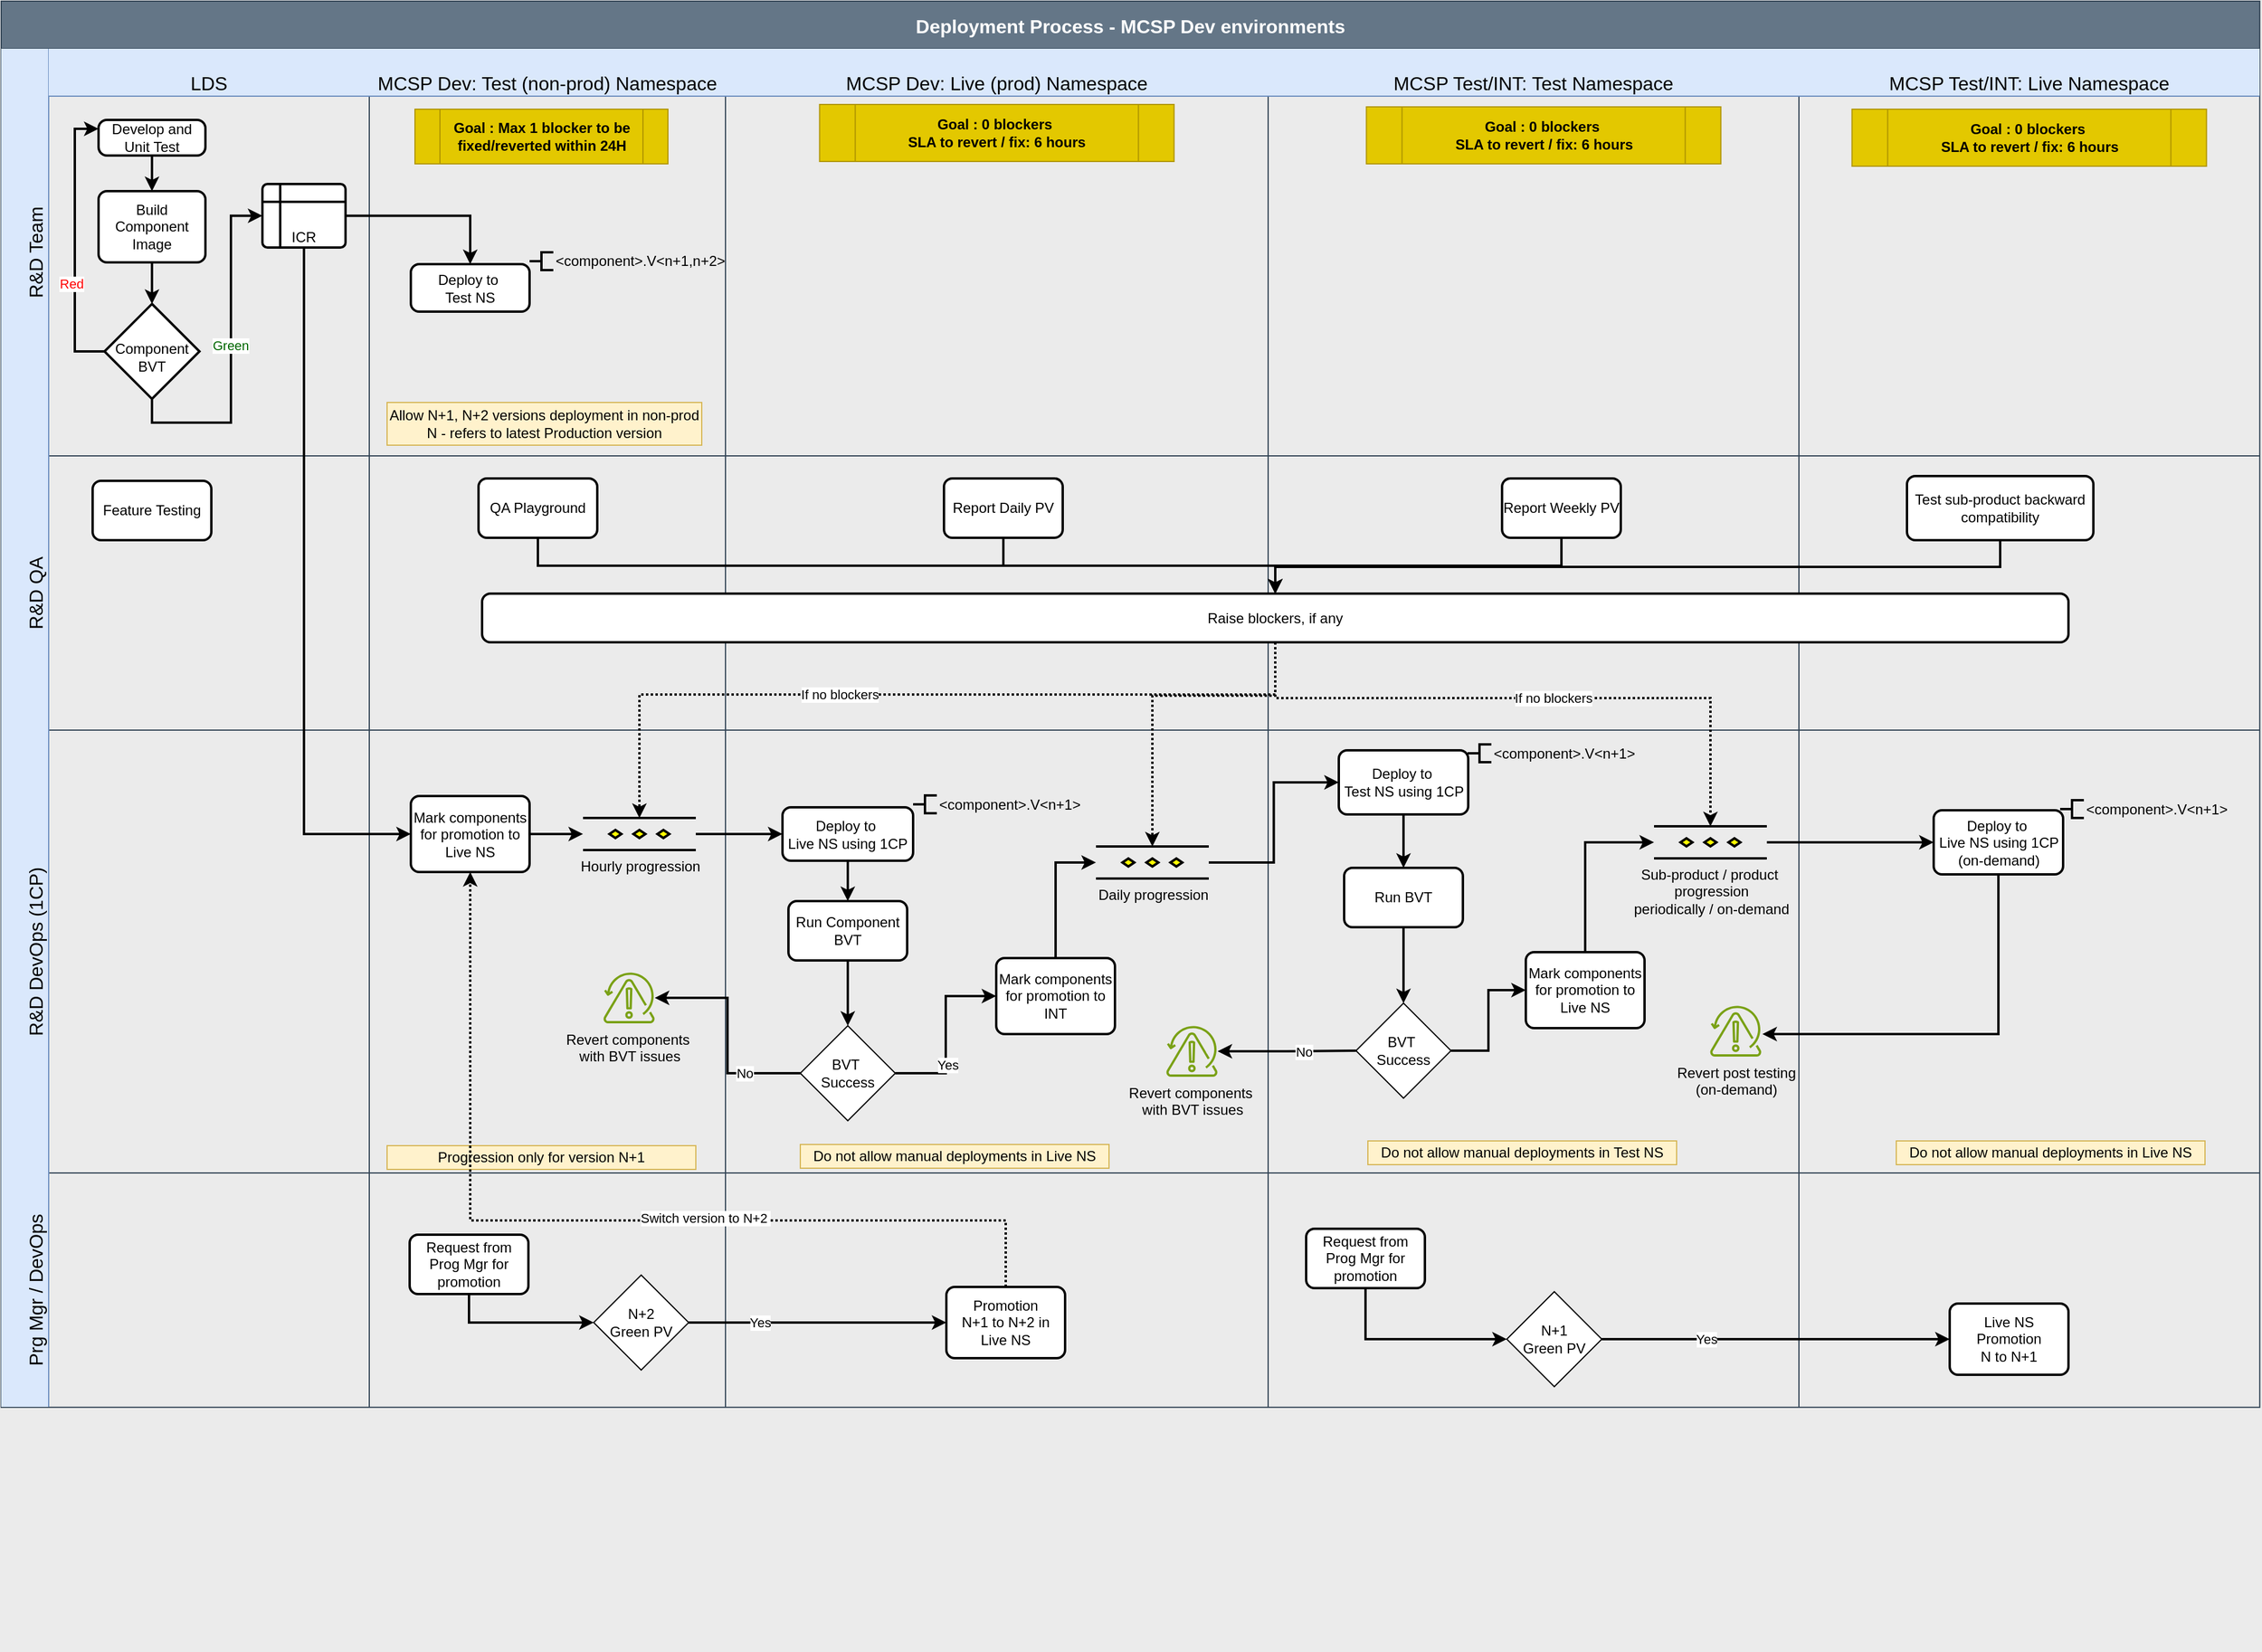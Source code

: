 <mxfile version="28.0.7" pages="2">
  <diagram name="Dev Env" id="YtN1nSi710B2o5z7hdPx">
    <mxGraphModel dx="1998" dy="1432" grid="0" gridSize="10" guides="1" tooltips="1" connect="1" arrows="1" fold="1" page="0" pageScale="1" pageWidth="850" pageHeight="1100" background="#EBEBEB" math="0" shadow="0">
      <root>
        <mxCell id="0" />
        <mxCell id="1" parent="0" />
        <mxCell id="kkMAAxsVTp9UIa4ZnZZu-1" value="Deployment Process - MCSP Dev environments" style="shape=table;childLayout=tableLayout;startSize=40;collapsible=0;recursiveResize=0;expand=0;fontSize=16;fontStyle=1;fillColor=#647687;fontColor=#ffffff;strokeColor=#314354;" parent="1" vertex="1">
          <mxGeometry x="-263" y="-78" width="1902.126" height="1184.432" as="geometry" />
        </mxCell>
        <mxCell id="kkMAAxsVTp9UIa4ZnZZu-2" value="R&amp;D Team" style="shape=tableRow;horizontal=0;swimlaneHead=0;swimlaneBody=0;top=0;left=0;strokeColor=#6c8ebf;bottom=0;right=0;dropTarget=0;fontStyle=0;fillColor=#dae8fc;points=[[0,0.5],[1,0.5]];portConstraint=eastwest;startSize=40;collapsible=0;recursiveResize=0;expand=0;fontSize=16;flipV=0;flipH=0;verticalAlign=bottom;" parent="kkMAAxsVTp9UIa4ZnZZu-1" vertex="1">
          <mxGeometry y="40" width="1902.126" height="343" as="geometry" />
        </mxCell>
        <mxCell id="4W5j9B6Hd9Ekf-pXZtny-1" value="LDS" style="swimlane;swimlaneHead=0;swimlaneBody=0;fontStyle=0;strokeColor=#6c8ebf;connectable=0;fillColor=#dae8fc;startSize=40;collapsible=0;recursiveResize=0;expand=0;fontSize=16;verticalAlign=bottom;" parent="kkMAAxsVTp9UIa4ZnZZu-2" vertex="1">
          <mxGeometry x="40" width="270" height="343" as="geometry">
            <mxRectangle width="270" height="343" as="alternateBounds" />
          </mxGeometry>
        </mxCell>
        <mxCell id="4W5j9B6Hd9Ekf-pXZtny-28" style="edgeStyle=orthogonalEdgeStyle;rounded=0;orthogonalLoop=1;jettySize=auto;html=1;exitX=0.5;exitY=1;exitDx=0;exitDy=0;entryX=0.5;entryY=0;entryDx=0;entryDy=0;strokeWidth=2;" parent="4W5j9B6Hd9Ekf-pXZtny-1" source="4W5j9B6Hd9Ekf-pXZtny-8" target="4W5j9B6Hd9Ekf-pXZtny-27" edge="1">
          <mxGeometry relative="1" as="geometry" />
        </mxCell>
        <mxCell id="4W5j9B6Hd9Ekf-pXZtny-8" value="Develop and Unit Test" style="rounded=1;whiteSpace=wrap;html=1;absoluteArcSize=1;arcSize=14;strokeWidth=2;" parent="4W5j9B6Hd9Ekf-pXZtny-1" vertex="1">
          <mxGeometry x="42" y="60" width="90" height="30" as="geometry" />
        </mxCell>
        <mxCell id="4W5j9B6Hd9Ekf-pXZtny-30" style="edgeStyle=orthogonalEdgeStyle;rounded=0;orthogonalLoop=1;jettySize=auto;html=1;exitX=0.5;exitY=1;exitDx=0;exitDy=0;entryX=0;entryY=0.5;entryDx=0;entryDy=0;strokeWidth=2;" parent="4W5j9B6Hd9Ekf-pXZtny-1" source="SLgEmGeCkQoSsrf3d-Kz-1" target="4W5j9B6Hd9Ekf-pXZtny-29" edge="1">
          <mxGeometry relative="1" as="geometry" />
        </mxCell>
        <mxCell id="SLgEmGeCkQoSsrf3d-Kz-4" value="&lt;font style=&quot;color: rgb(0, 102, 0);&quot;&gt;Green&lt;/font&gt;" style="edgeLabel;html=1;align=center;verticalAlign=middle;resizable=0;points=[];" parent="4W5j9B6Hd9Ekf-pXZtny-30" vertex="1" connectable="0">
          <mxGeometry x="0.06" y="1" relative="1" as="geometry">
            <mxPoint as="offset" />
          </mxGeometry>
        </mxCell>
        <mxCell id="SLgEmGeCkQoSsrf3d-Kz-2" style="edgeStyle=orthogonalEdgeStyle;rounded=0;orthogonalLoop=1;jettySize=auto;html=1;exitX=0.5;exitY=1;exitDx=0;exitDy=0;entryX=0.5;entryY=0;entryDx=0;entryDy=0;strokeWidth=2;" parent="4W5j9B6Hd9Ekf-pXZtny-1" source="4W5j9B6Hd9Ekf-pXZtny-27" target="SLgEmGeCkQoSsrf3d-Kz-1" edge="1">
          <mxGeometry relative="1" as="geometry" />
        </mxCell>
        <mxCell id="4W5j9B6Hd9Ekf-pXZtny-27" value="Build Component Image" style="rounded=1;whiteSpace=wrap;html=1;absoluteArcSize=1;arcSize=14;strokeWidth=2;" parent="4W5j9B6Hd9Ekf-pXZtny-1" vertex="1">
          <mxGeometry x="42" y="120" width="90" height="60" as="geometry" />
        </mxCell>
        <mxCell id="4W5j9B6Hd9Ekf-pXZtny-29" value="ICR" style="shape=internalStorage;whiteSpace=wrap;html=1;dx=15;dy=15;rounded=1;arcSize=8;strokeWidth=2;verticalAlign=bottom;" parent="4W5j9B6Hd9Ekf-pXZtny-1" vertex="1">
          <mxGeometry x="180" y="114" width="70" height="53.5" as="geometry" />
        </mxCell>
        <mxCell id="SLgEmGeCkQoSsrf3d-Kz-3" style="edgeStyle=orthogonalEdgeStyle;rounded=0;orthogonalLoop=1;jettySize=auto;html=1;exitX=0;exitY=0.5;exitDx=0;exitDy=0;entryX=0;entryY=0.25;entryDx=0;entryDy=0;strokeWidth=2;" parent="4W5j9B6Hd9Ekf-pXZtny-1" source="SLgEmGeCkQoSsrf3d-Kz-1" target="4W5j9B6Hd9Ekf-pXZtny-8" edge="1">
          <mxGeometry relative="1" as="geometry" />
        </mxCell>
        <mxCell id="SLgEmGeCkQoSsrf3d-Kz-5" value="&lt;font style=&quot;color: rgb(255, 0, 0);&quot;&gt;Red&lt;/font&gt;" style="edgeLabel;html=1;align=center;verticalAlign=middle;resizable=0;points=[];" parent="SLgEmGeCkQoSsrf3d-Kz-3" vertex="1" connectable="0">
          <mxGeometry x="-0.296" y="3" relative="1" as="geometry">
            <mxPoint as="offset" />
          </mxGeometry>
        </mxCell>
        <mxCell id="SLgEmGeCkQoSsrf3d-Kz-1" value="Component BVT" style="rhombus;whiteSpace=wrap;html=1;strokeWidth=2;spacingBottom=0;spacingTop=10;" parent="4W5j9B6Hd9Ekf-pXZtny-1" vertex="1">
          <mxGeometry x="47" y="215" width="80" height="80" as="geometry" />
        </mxCell>
        <mxCell id="kkMAAxsVTp9UIa4ZnZZu-3" value="MCSP Dev: Test (non-prod) Namespace" style="swimlane;swimlaneHead=0;swimlaneBody=0;fontStyle=0;strokeColor=#6c8ebf;connectable=0;fillColor=#dae8fc;startSize=40;collapsible=0;recursiveResize=0;expand=0;fontSize=16;verticalAlign=bottom;" parent="kkMAAxsVTp9UIa4ZnZZu-2" vertex="1">
          <mxGeometry x="310" width="300" height="343" as="geometry">
            <mxRectangle width="300" height="343" as="alternateBounds" />
          </mxGeometry>
        </mxCell>
        <mxCell id="4W5j9B6Hd9Ekf-pXZtny-32" value="Deploy to&amp;nbsp;&lt;div&gt;Test NS&lt;/div&gt;" style="rounded=1;whiteSpace=wrap;html=1;absoluteArcSize=1;arcSize=14;strokeWidth=2;" parent="kkMAAxsVTp9UIa4ZnZZu-3" vertex="1">
          <mxGeometry x="35" y="181.5" width="100" height="40" as="geometry" />
        </mxCell>
        <mxCell id="4W5j9B6Hd9Ekf-pXZtny-39" value="&amp;lt;component&amp;gt;.V&amp;lt;n+1,n+2&amp;gt;" style="strokeWidth=2;html=1;shape=mxgraph.flowchart.annotation_2;align=left;labelPosition=right;pointerEvents=1;" parent="kkMAAxsVTp9UIa4ZnZZu-3" vertex="1">
          <mxGeometry x="135" y="171.5" width="20" height="15" as="geometry" />
        </mxCell>
        <mxCell id="4W5j9B6Hd9Ekf-pXZtny-76" value="Allow N+1, N+2 versions deployment in non-prod&lt;div&gt;N - refers to latest Production version&lt;/div&gt;" style="html=1;dropTarget=0;whiteSpace=wrap;fillColor=#fff2cc;strokeColor=#d6b656;" parent="kkMAAxsVTp9UIa4ZnZZu-3" vertex="1">
          <mxGeometry x="15" y="298" width="265" height="36" as="geometry" />
        </mxCell>
        <mxCell id="SLgEmGeCkQoSsrf3d-Kz-80" value="Goal : Max 1 blocker to be fixed/reverted within&amp;nbsp;&lt;span style=&quot;background-color: transparent; color: light-dark(rgb(0, 0, 0), rgb(237, 237, 237));&quot;&gt;24H&lt;/span&gt;" style="shape=process;whiteSpace=wrap;html=1;backgroundOutline=1;fillColor=#e3c800;strokeColor=#B09500;fontColor=#000000;fontStyle=1" parent="kkMAAxsVTp9UIa4ZnZZu-3" vertex="1">
          <mxGeometry x="38.5" y="51" width="213" height="46" as="geometry" />
        </mxCell>
        <mxCell id="kkMAAxsVTp9UIa4ZnZZu-4" value="MCSP Dev: Live (prod) Namespace" style="swimlane;swimlaneHead=0;swimlaneBody=0;fontStyle=0;strokeColor=#6c8ebf;connectable=0;fillColor=#dae8fc;startSize=40;collapsible=0;recursiveResize=0;expand=0;fontSize=16;verticalAlign=bottom;" parent="kkMAAxsVTp9UIa4ZnZZu-2" vertex="1">
          <mxGeometry x="610" width="457" height="343" as="geometry">
            <mxRectangle width="457" height="343" as="alternateBounds" />
          </mxGeometry>
        </mxCell>
        <mxCell id="SLgEmGeCkQoSsrf3d-Kz-16" value="Goal : 0 blockers&amp;nbsp;&lt;div&gt;SLA to revert / fix: 6 hours&lt;/div&gt;" style="shape=process;whiteSpace=wrap;html=1;backgroundOutline=1;fillColor=#e3c800;strokeColor=#B09500;fontColor=#000000;fontStyle=1" parent="kkMAAxsVTp9UIa4ZnZZu-4" vertex="1">
          <mxGeometry x="79.25" y="47" width="298.5" height="48" as="geometry" />
        </mxCell>
        <mxCell id="P4cOlg-gNXmE5wisI9mI-66" value="MCSP Test/INT: Test Namespace" style="swimlane;swimlaneHead=0;swimlaneBody=0;fontStyle=0;strokeColor=#6c8ebf;connectable=0;fillColor=#dae8fc;startSize=40;collapsible=0;recursiveResize=0;expand=0;fontSize=16;verticalAlign=bottom;" parent="kkMAAxsVTp9UIa4ZnZZu-2" vertex="1">
          <mxGeometry x="1067" width="447" height="343" as="geometry">
            <mxRectangle width="447" height="343" as="alternateBounds" />
          </mxGeometry>
        </mxCell>
        <mxCell id="7JGj_bPvharKaBwUcLOy-1" value="Goal : 0 blockers&amp;nbsp;&lt;div&gt;SLA to revert / fix: 6 hours&lt;/div&gt;" style="shape=process;whiteSpace=wrap;html=1;backgroundOutline=1;fillColor=#e3c800;strokeColor=#B09500;fontColor=#000000;fontStyle=1" vertex="1" parent="P4cOlg-gNXmE5wisI9mI-66">
          <mxGeometry x="82.75" y="49" width="298.5" height="48" as="geometry" />
        </mxCell>
        <mxCell id="P4cOlg-gNXmE5wisI9mI-70" value="MCSP Test/INT: Live Namespace" style="swimlane;swimlaneHead=0;swimlaneBody=0;fontStyle=0;strokeColor=#6c8ebf;connectable=0;fillColor=#dae8fc;startSize=40;collapsible=0;recursiveResize=0;expand=0;fontSize=16;verticalAlign=bottom;" parent="kkMAAxsVTp9UIa4ZnZZu-2" vertex="1">
          <mxGeometry x="1514" width="388" height="343" as="geometry">
            <mxRectangle width="388" height="343" as="alternateBounds" />
          </mxGeometry>
        </mxCell>
        <mxCell id="7JGj_bPvharKaBwUcLOy-6" value="Goal : 0 blockers&amp;nbsp;&lt;div&gt;SLA to revert / fix: 6 hours&lt;/div&gt;" style="shape=process;whiteSpace=wrap;html=1;backgroundOutline=1;fillColor=#e3c800;strokeColor=#B09500;fontColor=#000000;fontStyle=1" vertex="1" parent="P4cOlg-gNXmE5wisI9mI-70">
          <mxGeometry x="44.75" y="51" width="298.5" height="48" as="geometry" />
        </mxCell>
        <mxCell id="4W5j9B6Hd9Ekf-pXZtny-33" style="edgeStyle=orthogonalEdgeStyle;rounded=0;orthogonalLoop=1;jettySize=auto;html=1;exitX=1;exitY=0.5;exitDx=0;exitDy=0;entryX=0.5;entryY=0;entryDx=0;entryDy=0;strokeWidth=2;" parent="kkMAAxsVTp9UIa4ZnZZu-2" source="4W5j9B6Hd9Ekf-pXZtny-29" target="4W5j9B6Hd9Ekf-pXZtny-32" edge="1">
          <mxGeometry relative="1" as="geometry" />
        </mxCell>
        <mxCell id="4W5j9B6Hd9Ekf-pXZtny-4" value="R&amp;D QA" style="shape=tableRow;horizontal=0;swimlaneHead=0;swimlaneBody=0;top=0;left=0;strokeColor=#6c8ebf;bottom=0;right=0;dropTarget=0;fontStyle=0;fillColor=#dae8fc;points=[[0,0.5],[1,0.5]];portConstraint=eastwest;startSize=40;collapsible=0;recursiveResize=0;expand=0;fontSize=16;flipV=0;flipH=0;verticalAlign=bottom;" parent="kkMAAxsVTp9UIa4ZnZZu-1" vertex="1">
          <mxGeometry y="383" width="1902.126" height="231" as="geometry" />
        </mxCell>
        <mxCell id="4W5j9B6Hd9Ekf-pXZtny-5" style="swimlane;swimlaneHead=0;swimlaneBody=0;fontStyle=0;connectable=0;strokeColor=#6c8ebf;fillColor=#dae8fc;startSize=0;collapsible=0;recursiveResize=0;expand=0;fontSize=16;verticalAlign=bottom;" parent="4W5j9B6Hd9Ekf-pXZtny-4" vertex="1">
          <mxGeometry x="40" width="270" height="231" as="geometry">
            <mxRectangle width="270" height="231" as="alternateBounds" />
          </mxGeometry>
        </mxCell>
        <mxCell id="4W5j9B6Hd9Ekf-pXZtny-52" value="Feature Testing" style="rounded=1;whiteSpace=wrap;html=1;absoluteArcSize=1;arcSize=14;strokeWidth=2;" parent="4W5j9B6Hd9Ekf-pXZtny-5" vertex="1">
          <mxGeometry x="37" y="21" width="100" height="50" as="geometry" />
        </mxCell>
        <mxCell id="4W5j9B6Hd9Ekf-pXZtny-6" style="swimlane;swimlaneHead=0;swimlaneBody=0;fontStyle=0;connectable=0;strokeColor=#6c8ebf;fillColor=#dae8fc;startSize=0;collapsible=0;recursiveResize=0;expand=0;fontSize=16;verticalAlign=bottom;strokeWidth=2;" parent="4W5j9B6Hd9Ekf-pXZtny-4" vertex="1">
          <mxGeometry x="310" width="300" height="231" as="geometry">
            <mxRectangle width="300" height="231" as="alternateBounds" />
          </mxGeometry>
        </mxCell>
        <mxCell id="4W5j9B6Hd9Ekf-pXZtny-31" value="QA Playground" style="rounded=1;whiteSpace=wrap;html=1;absoluteArcSize=1;arcSize=14;strokeWidth=2;" parent="4W5j9B6Hd9Ekf-pXZtny-6" vertex="1">
          <mxGeometry x="92" y="19" width="100" height="50" as="geometry" />
        </mxCell>
        <mxCell id="4W5j9B6Hd9Ekf-pXZtny-7" style="swimlane;swimlaneHead=0;swimlaneBody=0;fontStyle=0;connectable=0;strokeColor=#6c8ebf;fillColor=#dae8fc;startSize=0;collapsible=0;recursiveResize=0;expand=0;fontSize=16;verticalAlign=bottom;strokeWidth=2;" parent="4W5j9B6Hd9Ekf-pXZtny-4" vertex="1">
          <mxGeometry x="610" width="457" height="231" as="geometry">
            <mxRectangle width="457" height="231" as="alternateBounds" />
          </mxGeometry>
        </mxCell>
        <mxCell id="4W5j9B6Hd9Ekf-pXZtny-41" value="Report Daily PV" style="rounded=1;whiteSpace=wrap;html=1;absoluteArcSize=1;arcSize=14;strokeWidth=2;" parent="4W5j9B6Hd9Ekf-pXZtny-7" vertex="1">
          <mxGeometry x="184" y="19" width="100" height="50" as="geometry" />
        </mxCell>
        <mxCell id="P4cOlg-gNXmE5wisI9mI-67" value="" style="swimlane;swimlaneHead=0;swimlaneBody=0;fontStyle=0;connectable=0;strokeColor=#6c8ebf;fillColor=#dae8fc;startSize=0;collapsible=0;recursiveResize=0;expand=0;fontSize=16;verticalAlign=bottom;strokeWidth=2;" parent="4W5j9B6Hd9Ekf-pXZtny-4" vertex="1">
          <mxGeometry x="1067" width="447" height="231" as="geometry">
            <mxRectangle width="447" height="231" as="alternateBounds" />
          </mxGeometry>
        </mxCell>
        <mxCell id="Rt7Iw1kRAVCkLjKkljny-2" value="Report Weekly PV" style="rounded=1;whiteSpace=wrap;html=1;absoluteArcSize=1;arcSize=14;strokeWidth=2;" vertex="1" parent="P4cOlg-gNXmE5wisI9mI-67">
          <mxGeometry x="197" y="19" width="100" height="50" as="geometry" />
        </mxCell>
        <mxCell id="Rt7Iw1kRAVCkLjKkljny-1" style="edgeStyle=orthogonalEdgeStyle;rounded=0;orthogonalLoop=1;jettySize=auto;html=1;exitX=0.5;exitY=1;exitDx=0;exitDy=0;entryX=0.5;entryY=0;entryDx=0;entryDy=0;strokeWidth=2;" edge="1" parent="P4cOlg-gNXmE5wisI9mI-67" source="Rt7Iw1kRAVCkLjKkljny-2" target="4W5j9B6Hd9Ekf-pXZtny-36">
          <mxGeometry relative="1" as="geometry">
            <mxPoint x="139" y="107" as="targetPoint" />
          </mxGeometry>
        </mxCell>
        <mxCell id="4W5j9B6Hd9Ekf-pXZtny-36" value="Raise blockers, if any" style="rounded=1;whiteSpace=wrap;html=1;absoluteArcSize=1;arcSize=14;strokeWidth=2;" parent="P4cOlg-gNXmE5wisI9mI-67" vertex="1">
          <mxGeometry x="-662" y="116" width="1336" height="41" as="geometry" />
        </mxCell>
        <mxCell id="P4cOlg-gNXmE5wisI9mI-71" value="" style="swimlane;swimlaneHead=0;swimlaneBody=0;fontStyle=0;connectable=0;strokeColor=#6c8ebf;fillColor=#dae8fc;startSize=0;collapsible=0;recursiveResize=0;expand=0;fontSize=16;verticalAlign=bottom;strokeWidth=2;" parent="4W5j9B6Hd9Ekf-pXZtny-4" vertex="1">
          <mxGeometry x="1514" width="388" height="231" as="geometry">
            <mxRectangle width="388" height="231" as="alternateBounds" />
          </mxGeometry>
        </mxCell>
        <mxCell id="Rt7Iw1kRAVCkLjKkljny-4" value="Test sub-product backward compatibility" style="rounded=1;whiteSpace=wrap;html=1;absoluteArcSize=1;arcSize=14;strokeWidth=2;" vertex="1" parent="P4cOlg-gNXmE5wisI9mI-71">
          <mxGeometry x="91" y="17" width="157" height="54" as="geometry" />
        </mxCell>
        <mxCell id="4W5j9B6Hd9Ekf-pXZtny-37" style="edgeStyle=orthogonalEdgeStyle;rounded=0;orthogonalLoop=1;jettySize=auto;html=1;exitX=0.5;exitY=1;exitDx=0;exitDy=0;entryX=0.5;entryY=0;entryDx=0;entryDy=0;strokeWidth=2;" parent="4W5j9B6Hd9Ekf-pXZtny-4" source="4W5j9B6Hd9Ekf-pXZtny-31" target="4W5j9B6Hd9Ekf-pXZtny-36" edge="1">
          <mxGeometry relative="1" as="geometry" />
        </mxCell>
        <mxCell id="4W5j9B6Hd9Ekf-pXZtny-40" style="edgeStyle=orthogonalEdgeStyle;rounded=0;orthogonalLoop=1;jettySize=auto;html=1;exitX=0.5;exitY=1;exitDx=0;exitDy=0;entryX=0.5;entryY=0;entryDx=0;entryDy=0;strokeWidth=2;" parent="4W5j9B6Hd9Ekf-pXZtny-4" source="4W5j9B6Hd9Ekf-pXZtny-41" target="4W5j9B6Hd9Ekf-pXZtny-36" edge="1">
          <mxGeometry relative="1" as="geometry">
            <mxPoint x="837" y="102" as="targetPoint" />
          </mxGeometry>
        </mxCell>
        <mxCell id="7JGj_bPvharKaBwUcLOy-9" style="edgeStyle=orthogonalEdgeStyle;rounded=0;orthogonalLoop=1;jettySize=auto;html=1;exitX=0.5;exitY=1;exitDx=0;exitDy=0;entryX=0.5;entryY=0;entryDx=0;entryDy=0;strokeWidth=2;strokeColor=#000000;" edge="1" parent="4W5j9B6Hd9Ekf-pXZtny-4" source="Rt7Iw1kRAVCkLjKkljny-4" target="4W5j9B6Hd9Ekf-pXZtny-36">
          <mxGeometry relative="1" as="geometry" />
        </mxCell>
        <mxCell id="kkMAAxsVTp9UIa4ZnZZu-6" value="R&amp;D DevOps (1CP)" style="shape=tableRow;horizontal=0;swimlaneHead=0;swimlaneBody=0;top=0;left=0;strokeColor=#6c8ebf;bottom=0;right=0;dropTarget=0;fontStyle=0;fillColor=#dae8fc;points=[[0,0.5],[1,0.5]];portConstraint=eastwest;startSize=40;collapsible=0;recursiveResize=0;expand=0;fontSize=16;flipV=0;flipH=0;verticalAlign=bottom;" parent="kkMAAxsVTp9UIa4ZnZZu-1" vertex="1">
          <mxGeometry y="614" width="1902.126" height="373" as="geometry" />
        </mxCell>
        <mxCell id="4W5j9B6Hd9Ekf-pXZtny-2" style="swimlane;swimlaneHead=0;swimlaneBody=0;fontStyle=0;connectable=0;strokeColor=#6c8ebf;fillColor=#dae8fc;startSize=0;collapsible=0;recursiveResize=0;expand=0;fontSize=16;verticalAlign=bottom;" parent="kkMAAxsVTp9UIa4ZnZZu-6" vertex="1">
          <mxGeometry x="40" width="270" height="373" as="geometry">
            <mxRectangle width="270" height="373" as="alternateBounds" />
          </mxGeometry>
        </mxCell>
        <mxCell id="kkMAAxsVTp9UIa4ZnZZu-7" value="" style="swimlane;swimlaneHead=0;swimlaneBody=0;fontStyle=0;connectable=0;strokeColor=#6c8ebf;fillColor=#dae8fc;startSize=0;collapsible=0;recursiveResize=0;expand=0;fontSize=16;verticalAlign=bottom;" parent="kkMAAxsVTp9UIa4ZnZZu-6" vertex="1">
          <mxGeometry x="310" width="300" height="373" as="geometry">
            <mxRectangle width="300" height="373" as="alternateBounds" />
          </mxGeometry>
        </mxCell>
        <mxCell id="4W5j9B6Hd9Ekf-pXZtny-43" value="Mark components for promotion to Live NS" style="rounded=1;whiteSpace=wrap;html=1;absoluteArcSize=1;arcSize=14;strokeWidth=2;" parent="kkMAAxsVTp9UIa4ZnZZu-7" vertex="1">
          <mxGeometry x="35" y="55.5" width="100" height="64" as="geometry" />
        </mxCell>
        <mxCell id="4W5j9B6Hd9Ekf-pXZtny-70" value="" style="edgeStyle=orthogonalEdgeStyle;rounded=0;orthogonalLoop=1;jettySize=auto;html=1;exitX=1;exitY=0.5;exitDx=0;exitDy=0;entryX=0;entryY=0.5;entryDx=0;entryDy=0;strokeWidth=2;" parent="kkMAAxsVTp9UIa4ZnZZu-7" source="4W5j9B6Hd9Ekf-pXZtny-43" target="4W5j9B6Hd9Ekf-pXZtny-69" edge="1">
          <mxGeometry relative="1" as="geometry">
            <mxPoint x="525" y="597" as="sourcePoint" />
            <mxPoint x="710" y="597" as="targetPoint" />
          </mxGeometry>
        </mxCell>
        <mxCell id="4W5j9B6Hd9Ekf-pXZtny-69" value="Hourly progression" style="verticalLabelPosition=bottom;verticalAlign=top;html=1;shape=mxgraph.flowchart.parallel_mode;pointerEvents=1;strokeWidth=2;" parent="kkMAAxsVTp9UIa4ZnZZu-7" vertex="1">
          <mxGeometry x="180" y="74" width="95" height="27" as="geometry" />
        </mxCell>
        <mxCell id="4W5j9B6Hd9Ekf-pXZtny-74" value="Progression only for version N+1" style="html=1;dropTarget=0;whiteSpace=wrap;fillColor=#fff2cc;strokeColor=#d6b656;" parent="kkMAAxsVTp9UIa4ZnZZu-7" vertex="1">
          <mxGeometry x="15" y="350" width="260" height="20" as="geometry" />
        </mxCell>
        <mxCell id="kkMAAxsVTp9UIa4ZnZZu-8" value="" style="swimlane;swimlaneHead=0;swimlaneBody=0;fontStyle=0;connectable=0;strokeColor=#6c8ebf;fillColor=#dae8fc;startSize=0;collapsible=0;recursiveResize=0;expand=0;fontSize=16;verticalAlign=bottom;" parent="kkMAAxsVTp9UIa4ZnZZu-6" vertex="1">
          <mxGeometry x="610" width="457" height="373" as="geometry">
            <mxRectangle width="457" height="373" as="alternateBounds" />
          </mxGeometry>
        </mxCell>
        <mxCell id="4W5j9B6Hd9Ekf-pXZtny-58" style="edgeStyle=none;rounded=0;orthogonalLoop=1;jettySize=auto;html=1;exitX=0.5;exitY=1;exitDx=0;exitDy=0;entryX=0.5;entryY=0;entryDx=0;entryDy=0;strokeWidth=2;" parent="kkMAAxsVTp9UIa4ZnZZu-8" source="4W5j9B6Hd9Ekf-pXZtny-50" target="4W5j9B6Hd9Ekf-pXZtny-57" edge="1">
          <mxGeometry relative="1" as="geometry" />
        </mxCell>
        <mxCell id="4W5j9B6Hd9Ekf-pXZtny-50" value="Deploy to&amp;nbsp;&lt;div&gt;Live NS using 1CP&lt;/div&gt;" style="rounded=1;whiteSpace=wrap;html=1;absoluteArcSize=1;arcSize=14;strokeWidth=2;" parent="kkMAAxsVTp9UIa4ZnZZu-8" vertex="1">
          <mxGeometry x="48" y="65" width="110" height="45" as="geometry" />
        </mxCell>
        <mxCell id="4W5j9B6Hd9Ekf-pXZtny-51" value="&amp;lt;component&amp;gt;.V&amp;lt;n+1&amp;gt;" style="strokeWidth=2;html=1;shape=mxgraph.flowchart.annotation_2;align=left;labelPosition=right;pointerEvents=1;" parent="kkMAAxsVTp9UIa4ZnZZu-8" vertex="1">
          <mxGeometry x="158" y="55" width="20" height="15" as="geometry" />
        </mxCell>
        <mxCell id="4W5j9B6Hd9Ekf-pXZtny-57" value="Run Component&lt;div&gt;BVT&lt;/div&gt;" style="rounded=1;whiteSpace=wrap;html=1;absoluteArcSize=1;arcSize=14;strokeWidth=2;" parent="kkMAAxsVTp9UIa4ZnZZu-8" vertex="1">
          <mxGeometry x="53" y="144" width="100" height="50" as="geometry" />
        </mxCell>
        <mxCell id="4W5j9B6Hd9Ekf-pXZtny-71" style="edgeStyle=none;rounded=0;orthogonalLoop=1;jettySize=auto;html=1;exitX=1;exitY=0.5;exitDx=0;exitDy=0;exitPerimeter=0;" parent="kkMAAxsVTp9UIa4ZnZZu-8" source="4W5j9B6Hd9Ekf-pXZtny-51" target="4W5j9B6Hd9Ekf-pXZtny-51" edge="1">
          <mxGeometry relative="1" as="geometry" />
        </mxCell>
        <mxCell id="SLgEmGeCkQoSsrf3d-Kz-15" value="" style="edgeStyle=orthogonalEdgeStyle;rounded=0;orthogonalLoop=1;jettySize=auto;html=1;entryX=0;entryY=0.5;entryDx=0;entryDy=0;strokeWidth=2;startArrow=classic;startFill=1;endArrow=none;" parent="kkMAAxsVTp9UIa4ZnZZu-8" source="SLgEmGeCkQoSsrf3d-Kz-14" target="Rt7Iw1kRAVCkLjKkljny-8" edge="1">
          <mxGeometry relative="1" as="geometry" />
        </mxCell>
        <mxCell id="Rt7Iw1kRAVCkLjKkljny-41" value="No" style="edgeLabel;html=1;align=center;verticalAlign=middle;resizable=0;points=[];" vertex="1" connectable="0" parent="SLgEmGeCkQoSsrf3d-Kz-15">
          <mxGeometry x="0.491" relative="1" as="geometry">
            <mxPoint as="offset" />
          </mxGeometry>
        </mxCell>
        <mxCell id="Rt7Iw1kRAVCkLjKkljny-11" value="Daily progression" style="verticalLabelPosition=bottom;verticalAlign=top;html=1;shape=mxgraph.flowchart.parallel_mode;pointerEvents=1;strokeWidth=2;" vertex="1" parent="kkMAAxsVTp9UIa4ZnZZu-8">
          <mxGeometry x="312" y="98" width="95" height="27" as="geometry" />
        </mxCell>
        <mxCell id="4W5j9B6Hd9Ekf-pXZtny-83" value="Do not allow manual deployments in Live NS" style="html=1;dropTarget=0;whiteSpace=wrap;fillColor=#fff2cc;strokeColor=#d6b656;" parent="kkMAAxsVTp9UIa4ZnZZu-8" vertex="1">
          <mxGeometry x="63" y="349" width="260" height="20" as="geometry" />
        </mxCell>
        <mxCell id="Rt7Iw1kRAVCkLjKkljny-8" value="BVT&amp;nbsp;&lt;div&gt;Success&lt;/div&gt;" style="rhombus;whiteSpace=wrap;html=1;" vertex="1" parent="kkMAAxsVTp9UIa4ZnZZu-8">
          <mxGeometry x="63" y="249" width="80" height="80" as="geometry" />
        </mxCell>
        <mxCell id="SLgEmGeCkQoSsrf3d-Kz-14" value="&lt;span style=&quot;color: rgb(0, 0, 0); text-wrap-mode: wrap;&quot;&gt;Revert components&amp;nbsp;&lt;/span&gt;&lt;div&gt;&lt;span style=&quot;color: rgb(0, 0, 0); text-wrap-mode: wrap;&quot;&gt;with BVT issues&lt;/span&gt;&lt;/div&gt;" style="sketch=0;outlineConnect=0;fontColor=#232F3E;gradientColor=none;fillColor=#7AA116;strokeColor=none;dashed=0;verticalLabelPosition=bottom;verticalAlign=top;align=center;html=1;fontSize=12;fontStyle=0;aspect=fixed;pointerEvents=1;shape=mxgraph.aws4.backup_recovery_point_objective;" parent="kkMAAxsVTp9UIa4ZnZZu-8" vertex="1">
          <mxGeometry x="-103" y="204" width="43.56" height="43" as="geometry" />
        </mxCell>
        <mxCell id="Rt7Iw1kRAVCkLjKkljny-9" value="Mark components for promotion to INT" style="rounded=1;whiteSpace=wrap;html=1;absoluteArcSize=1;arcSize=14;strokeWidth=2;" vertex="1" parent="kkMAAxsVTp9UIa4ZnZZu-8">
          <mxGeometry x="228" y="192" width="100" height="64" as="geometry" />
        </mxCell>
        <mxCell id="Rt7Iw1kRAVCkLjKkljny-12" value="" style="edgeStyle=orthogonalEdgeStyle;rounded=0;orthogonalLoop=1;jettySize=auto;html=1;exitX=0.5;exitY=0;exitDx=0;exitDy=0;entryX=0;entryY=0.5;entryDx=0;entryDy=0;strokeWidth=2;" edge="1" parent="kkMAAxsVTp9UIa4ZnZZu-8" source="Rt7Iw1kRAVCkLjKkljny-9" target="Rt7Iw1kRAVCkLjKkljny-11">
          <mxGeometry relative="1" as="geometry">
            <mxPoint x="667" y="847" as="sourcePoint" />
            <mxPoint x="852" y="847" as="targetPoint" />
          </mxGeometry>
        </mxCell>
        <mxCell id="Rt7Iw1kRAVCkLjKkljny-10" value="" style="edgeStyle=orthogonalEdgeStyle;rounded=0;orthogonalLoop=1;jettySize=auto;html=1;exitX=1;exitY=0.5;exitDx=0;exitDy=0;strokeWidth=2;entryX=0;entryY=0.5;entryDx=0;entryDy=0;" edge="1" parent="kkMAAxsVTp9UIa4ZnZZu-8" source="Rt7Iw1kRAVCkLjKkljny-8" target="Rt7Iw1kRAVCkLjKkljny-9">
          <mxGeometry relative="1" as="geometry">
            <mxPoint x="298" y="405" as="sourcePoint" />
            <mxPoint x="178" y="78" as="targetPoint" />
          </mxGeometry>
        </mxCell>
        <mxCell id="Rt7Iw1kRAVCkLjKkljny-42" value="Yes" style="edgeLabel;html=1;align=center;verticalAlign=middle;resizable=0;points=[];" vertex="1" connectable="0" parent="Rt7Iw1kRAVCkLjKkljny-10">
          <mxGeometry x="-0.341" y="-1" relative="1" as="geometry">
            <mxPoint as="offset" />
          </mxGeometry>
        </mxCell>
        <mxCell id="Rt7Iw1kRAVCkLjKkljny-44" style="edgeStyle=none;rounded=0;orthogonalLoop=1;jettySize=auto;html=1;exitX=0.5;exitY=1;exitDx=0;exitDy=0;entryX=0.5;entryY=0;entryDx=0;entryDy=0;strokeWidth=2;" edge="1" parent="kkMAAxsVTp9UIa4ZnZZu-8" source="4W5j9B6Hd9Ekf-pXZtny-57" target="Rt7Iw1kRAVCkLjKkljny-8">
          <mxGeometry relative="1" as="geometry">
            <mxPoint x="224" y="119" as="sourcePoint" />
            <mxPoint x="224" y="153" as="targetPoint" />
          </mxGeometry>
        </mxCell>
        <mxCell id="Rt7Iw1kRAVCkLjKkljny-19" value="&lt;span style=&quot;color: rgb(0, 0, 0); text-wrap-mode: wrap;&quot;&gt;Revert components&lt;/span&gt;&lt;span style=&quot;background-color: transparent; color: light-dark(rgb(0, 0, 0), rgb(237, 237, 237)); text-wrap-mode: wrap;&quot;&gt;&amp;nbsp;&lt;/span&gt;&lt;div&gt;&lt;div&gt;&lt;div&gt;&lt;span style=&quot;color: rgb(0, 0, 0); text-wrap-mode: wrap;&quot;&gt;with BVT issues&lt;/span&gt;&lt;/div&gt;&lt;/div&gt;&lt;/div&gt;" style="sketch=0;outlineConnect=0;fontColor=#232F3E;gradientColor=none;fillColor=#7AA116;strokeColor=none;dashed=0;verticalLabelPosition=bottom;verticalAlign=top;align=center;html=1;fontSize=12;fontStyle=0;aspect=fixed;pointerEvents=1;shape=mxgraph.aws4.backup_recovery_point_objective;" vertex="1" parent="kkMAAxsVTp9UIa4ZnZZu-8">
          <mxGeometry x="371" y="249" width="43.56" height="43" as="geometry" />
        </mxCell>
        <mxCell id="P4cOlg-gNXmE5wisI9mI-68" style="swimlane;swimlaneHead=0;swimlaneBody=0;fontStyle=0;connectable=0;strokeColor=#6c8ebf;fillColor=#dae8fc;startSize=0;collapsible=0;recursiveResize=0;expand=0;fontSize=16;verticalAlign=bottom;" parent="kkMAAxsVTp9UIa4ZnZZu-6" vertex="1">
          <mxGeometry x="1067" width="447" height="373" as="geometry">
            <mxRectangle width="447" height="373" as="alternateBounds" />
          </mxGeometry>
        </mxCell>
        <mxCell id="Rt7Iw1kRAVCkLjKkljny-7" value="" style="swimlane;swimlaneHead=0;swimlaneBody=0;fontStyle=0;connectable=0;strokeColor=#6c8ebf;fillColor=#dae8fc;startSize=0;collapsible=0;recursiveResize=0;expand=0;fontSize=16;verticalAlign=bottom;" vertex="1" parent="P4cOlg-gNXmE5wisI9mI-68">
          <mxGeometry x="142" y="43" width="180" height="82" as="geometry">
            <mxRectangle width="340" height="374" as="alternateBounds" />
          </mxGeometry>
        </mxCell>
        <mxCell id="Rt7Iw1kRAVCkLjKkljny-23" value="" style="swimlane;swimlaneHead=0;swimlaneBody=0;fontStyle=0;connectable=0;strokeColor=#6c8ebf;fillColor=#dae8fc;startSize=0;collapsible=0;recursiveResize=0;expand=0;fontSize=16;verticalAlign=bottom;" vertex="1" parent="P4cOlg-gNXmE5wisI9mI-68">
          <mxGeometry x="369" y="206" width="274" height="374" as="geometry">
            <mxRectangle width="274" height="374" as="alternateBounds" />
          </mxGeometry>
        </mxCell>
        <mxCell id="7JGj_bPvharKaBwUcLOy-7" value="&lt;span style=&quot;color: rgb(0, 0, 0); text-wrap-mode: wrap;&quot;&gt;Revert&amp;nbsp;&lt;/span&gt;&lt;span style=&quot;color: light-dark(rgb(0, 0, 0), rgb(237, 237, 237)); text-wrap-mode: wrap; background-color: transparent;&quot;&gt;post testing&lt;/span&gt;&lt;div&gt;&lt;span style=&quot;color: light-dark(rgb(0, 0, 0), rgb(237, 237, 237)); text-wrap-mode: wrap; background-color: transparent;&quot;&gt;(on-demand)&lt;/span&gt;&lt;/div&gt;" style="sketch=0;outlineConnect=0;fontColor=#232F3E;gradientColor=none;fillColor=#7AA116;strokeColor=none;dashed=0;verticalLabelPosition=bottom;verticalAlign=top;align=center;html=1;fontSize=12;fontStyle=0;aspect=fixed;pointerEvents=1;shape=mxgraph.aws4.backup_recovery_point_objective;" vertex="1" parent="Rt7Iw1kRAVCkLjKkljny-23">
          <mxGeometry x="3" y="26" width="43.56" height="43" as="geometry" />
        </mxCell>
        <mxCell id="Rt7Iw1kRAVCkLjKkljny-30" value="" style="swimlane;swimlaneHead=0;swimlaneBody=0;fontStyle=0;connectable=0;strokeColor=#6c8ebf;fillColor=#dae8fc;startSize=0;collapsible=0;recursiveResize=0;expand=0;fontSize=16;verticalAlign=bottom;" vertex="1" parent="P4cOlg-gNXmE5wisI9mI-68">
          <mxGeometry x="369" y="580" width="274" height="195" as="geometry">
            <mxRectangle width="274" height="195" as="alternateBounds" />
          </mxGeometry>
        </mxCell>
        <mxCell id="Rt7Iw1kRAVCkLjKkljny-14" value="Deploy to&amp;nbsp;&lt;div&gt;Test NS using 1CP&lt;/div&gt;" style="rounded=1;whiteSpace=wrap;html=1;absoluteArcSize=1;arcSize=14;strokeWidth=2;" vertex="1" parent="P4cOlg-gNXmE5wisI9mI-68">
          <mxGeometry x="59.5" y="17" width="109" height="54" as="geometry" />
        </mxCell>
        <mxCell id="Rt7Iw1kRAVCkLjKkljny-13" style="edgeStyle=none;rounded=0;orthogonalLoop=1;jettySize=auto;html=1;exitX=0.5;exitY=1;exitDx=0;exitDy=0;entryX=0.5;entryY=0;entryDx=0;entryDy=0;strokeWidth=2;" edge="1" parent="P4cOlg-gNXmE5wisI9mI-68" source="Rt7Iw1kRAVCkLjKkljny-14" target="Rt7Iw1kRAVCkLjKkljny-16">
          <mxGeometry relative="1" as="geometry" />
        </mxCell>
        <mxCell id="Rt7Iw1kRAVCkLjKkljny-16" value="Run BVT" style="rounded=1;whiteSpace=wrap;html=1;absoluteArcSize=1;arcSize=14;strokeWidth=2;" vertex="1" parent="P4cOlg-gNXmE5wisI9mI-68">
          <mxGeometry x="64" y="116" width="100" height="50" as="geometry" />
        </mxCell>
        <mxCell id="Rt7Iw1kRAVCkLjKkljny-22" style="edgeStyle=orthogonalEdgeStyle;rounded=0;orthogonalLoop=1;jettySize=auto;html=1;entryX=0;entryY=0.5;entryDx=0;entryDy=0;strokeWidth=2;exitX=1;exitY=0.5;exitDx=0;exitDy=0;" edge="1" parent="P4cOlg-gNXmE5wisI9mI-68" source="Rt7Iw1kRAVCkLjKkljny-54" target="Rt7Iw1kRAVCkLjKkljny-57">
          <mxGeometry relative="1" as="geometry">
            <mxPoint x="109" y="281" as="targetPoint" />
            <mxPoint x="204" y="187" as="sourcePoint" />
          </mxGeometry>
        </mxCell>
        <mxCell id="Rt7Iw1kRAVCkLjKkljny-15" value="&amp;lt;component&amp;gt;.V&amp;lt;n+1&amp;gt;" style="strokeWidth=2;html=1;shape=mxgraph.flowchart.annotation_2;align=left;labelPosition=right;pointerEvents=1;" vertex="1" parent="P4cOlg-gNXmE5wisI9mI-68">
          <mxGeometry x="168" y="12" width="20" height="15" as="geometry" />
        </mxCell>
        <mxCell id="Rt7Iw1kRAVCkLjKkljny-17" style="edgeStyle=none;rounded=0;orthogonalLoop=1;jettySize=auto;html=1;exitX=1;exitY=0.5;exitDx=0;exitDy=0;exitPerimeter=0;" edge="1" parent="P4cOlg-gNXmE5wisI9mI-68" source="Rt7Iw1kRAVCkLjKkljny-15" target="Rt7Iw1kRAVCkLjKkljny-15">
          <mxGeometry relative="1" as="geometry" />
        </mxCell>
        <mxCell id="Rt7Iw1kRAVCkLjKkljny-54" value="BVT&amp;nbsp;&lt;div&gt;Success&lt;/div&gt;" style="rhombus;whiteSpace=wrap;html=1;" vertex="1" parent="P4cOlg-gNXmE5wisI9mI-68">
          <mxGeometry x="74" y="230" width="80" height="80" as="geometry" />
        </mxCell>
        <mxCell id="Rt7Iw1kRAVCkLjKkljny-56" style="edgeStyle=none;rounded=0;orthogonalLoop=1;jettySize=auto;html=1;exitX=0.5;exitY=1;exitDx=0;exitDy=0;entryX=0.5;entryY=0;entryDx=0;entryDy=0;strokeWidth=2;" edge="1" parent="P4cOlg-gNXmE5wisI9mI-68" source="Rt7Iw1kRAVCkLjKkljny-16" target="Rt7Iw1kRAVCkLjKkljny-54">
          <mxGeometry relative="1" as="geometry">
            <mxPoint x="120" y="178" as="sourcePoint" />
            <mxPoint x="120" y="233" as="targetPoint" />
          </mxGeometry>
        </mxCell>
        <mxCell id="Rt7Iw1kRAVCkLjKkljny-57" value="Mark components for promotion to Live NS" style="rounded=1;whiteSpace=wrap;html=1;absoluteArcSize=1;arcSize=14;strokeWidth=2;" vertex="1" parent="P4cOlg-gNXmE5wisI9mI-68">
          <mxGeometry x="217" y="187" width="100" height="64" as="geometry" />
        </mxCell>
        <mxCell id="Rt7Iw1kRAVCkLjKkljny-59" style="edgeStyle=orthogonalEdgeStyle;rounded=0;orthogonalLoop=1;jettySize=auto;html=1;entryX=0;entryY=0.5;entryDx=0;entryDy=0;strokeWidth=2;exitX=0.5;exitY=0;exitDx=0;exitDy=0;entryPerimeter=0;" edge="1" parent="P4cOlg-gNXmE5wisI9mI-68" source="Rt7Iw1kRAVCkLjKkljny-57" target="Rt7Iw1kRAVCkLjKkljny-21">
          <mxGeometry relative="1" as="geometry">
            <mxPoint x="342" y="272" as="targetPoint" />
            <mxPoint x="284" y="331" as="sourcePoint" />
          </mxGeometry>
        </mxCell>
        <mxCell id="Rt7Iw1kRAVCkLjKkljny-21" value="Sub-product / product&amp;nbsp;&lt;div&gt;progression&lt;/div&gt;&lt;div&gt;periodically / on-demand&lt;/div&gt;" style="verticalLabelPosition=bottom;verticalAlign=top;html=1;shape=mxgraph.flowchart.parallel_mode;pointerEvents=1;strokeWidth=2;" vertex="1" parent="P4cOlg-gNXmE5wisI9mI-68">
          <mxGeometry x="325" y="81" width="95" height="27" as="geometry" />
        </mxCell>
        <mxCell id="7JGj_bPvharKaBwUcLOy-2" value="Do not allow manual deployments in Test NS" style="html=1;dropTarget=0;whiteSpace=wrap;fillColor=#fff2cc;strokeColor=#d6b656;" vertex="1" parent="P4cOlg-gNXmE5wisI9mI-68">
          <mxGeometry x="84" y="346" width="260" height="20" as="geometry" />
        </mxCell>
        <mxCell id="P4cOlg-gNXmE5wisI9mI-72" style="swimlane;swimlaneHead=0;swimlaneBody=0;fontStyle=0;connectable=0;strokeColor=#6c8ebf;fillColor=#dae8fc;startSize=0;collapsible=0;recursiveResize=0;expand=0;fontSize=16;verticalAlign=bottom;" parent="kkMAAxsVTp9UIa4ZnZZu-6" vertex="1">
          <mxGeometry x="1514" width="388" height="373" as="geometry">
            <mxRectangle width="388" height="373" as="alternateBounds" />
          </mxGeometry>
        </mxCell>
        <mxCell id="Rt7Iw1kRAVCkLjKkljny-32" value="Do not allow manual deployments in Live NS" style="html=1;dropTarget=0;whiteSpace=wrap;fillColor=#fff2cc;strokeColor=#d6b656;" vertex="1" parent="P4cOlg-gNXmE5wisI9mI-72">
          <mxGeometry x="82" y="346" width="260" height="20" as="geometry" />
        </mxCell>
        <mxCell id="7JGj_bPvharKaBwUcLOy-3" value="Deploy to&amp;nbsp;&lt;div&gt;Live NS using 1CP&lt;/div&gt;&lt;div&gt;(on-demand)&lt;/div&gt;" style="rounded=1;whiteSpace=wrap;html=1;absoluteArcSize=1;arcSize=14;strokeWidth=2;" vertex="1" parent="P4cOlg-gNXmE5wisI9mI-72">
          <mxGeometry x="113.5" y="67.5" width="109" height="54" as="geometry" />
        </mxCell>
        <mxCell id="7JGj_bPvharKaBwUcLOy-4" value="&amp;lt;component&amp;gt;.V&amp;lt;n+1&amp;gt;" style="strokeWidth=2;html=1;shape=mxgraph.flowchart.annotation_2;align=left;labelPosition=right;pointerEvents=1;" vertex="1" parent="P4cOlg-gNXmE5wisI9mI-72">
          <mxGeometry x="220" y="59" width="20" height="15" as="geometry" />
        </mxCell>
        <mxCell id="4W5j9B6Hd9Ekf-pXZtny-55" style="edgeStyle=orthogonalEdgeStyle;rounded=0;orthogonalLoop=1;jettySize=auto;html=1;exitX=1;exitY=0.5;exitDx=0;exitDy=0;entryX=0;entryY=0.5;entryDx=0;entryDy=0;strokeWidth=2;exitPerimeter=0;" parent="kkMAAxsVTp9UIa4ZnZZu-6" source="4W5j9B6Hd9Ekf-pXZtny-69" target="4W5j9B6Hd9Ekf-pXZtny-50" edge="1">
          <mxGeometry relative="1" as="geometry">
            <mxPoint x="436" y="274" as="targetPoint" />
            <mxPoint x="591" y="118.5" as="sourcePoint" />
          </mxGeometry>
        </mxCell>
        <mxCell id="Rt7Iw1kRAVCkLjKkljny-20" style="edgeStyle=orthogonalEdgeStyle;rounded=0;orthogonalLoop=1;jettySize=auto;html=1;exitX=1;exitY=0.5;exitDx=0;exitDy=0;entryX=0;entryY=0.5;entryDx=0;entryDy=0;strokeWidth=2;" edge="1" parent="kkMAAxsVTp9UIa4ZnZZu-6" source="Rt7Iw1kRAVCkLjKkljny-11" target="Rt7Iw1kRAVCkLjKkljny-14">
          <mxGeometry relative="1" as="geometry">
            <mxPoint x="916" y="475" as="targetPoint" />
          </mxGeometry>
        </mxCell>
        <mxCell id="Rt7Iw1kRAVCkLjKkljny-18" value="" style="edgeStyle=orthogonalEdgeStyle;rounded=0;orthogonalLoop=1;jettySize=auto;html=1;strokeWidth=2;startArrow=classic;startFill=1;endArrow=none;entryX=0;entryY=0.5;entryDx=0;entryDy=0;" edge="1" parent="kkMAAxsVTp9UIa4ZnZZu-6" source="Rt7Iw1kRAVCkLjKkljny-19" target="Rt7Iw1kRAVCkLjKkljny-54">
          <mxGeometry relative="1" as="geometry">
            <mxPoint x="1116" y="209" as="targetPoint" />
          </mxGeometry>
        </mxCell>
        <mxCell id="Rt7Iw1kRAVCkLjKkljny-55" value="No" style="edgeLabel;html=1;align=center;verticalAlign=middle;resizable=0;points=[];" vertex="1" connectable="0" parent="Rt7Iw1kRAVCkLjKkljny-18">
          <mxGeometry x="0.24" relative="1" as="geometry">
            <mxPoint y="1" as="offset" />
          </mxGeometry>
        </mxCell>
        <mxCell id="Rt7Iw1kRAVCkLjKkljny-35" style="edgeStyle=orthogonalEdgeStyle;rounded=0;orthogonalLoop=1;jettySize=auto;html=1;exitX=1;exitY=0.5;exitDx=0;exitDy=0;entryX=0;entryY=0.5;entryDx=0;entryDy=0;strokeWidth=2;exitPerimeter=0;" edge="1" parent="kkMAAxsVTp9UIa4ZnZZu-6" source="Rt7Iw1kRAVCkLjKkljny-21" target="7JGj_bPvharKaBwUcLOy-3">
          <mxGeometry relative="1" as="geometry">
            <mxPoint x="1039" y="398" as="targetPoint" />
            <mxPoint x="944" y="498" as="sourcePoint" />
          </mxGeometry>
        </mxCell>
        <mxCell id="7JGj_bPvharKaBwUcLOy-8" style="edgeStyle=orthogonalEdgeStyle;rounded=0;orthogonalLoop=1;jettySize=auto;html=1;entryX=1.019;entryY=0.558;entryDx=0;entryDy=0;strokeWidth=2;exitX=0.5;exitY=1;exitDx=0;exitDy=0;entryPerimeter=0;" edge="1" parent="kkMAAxsVTp9UIa4ZnZZu-6" source="7JGj_bPvharKaBwUcLOy-3" target="7JGj_bPvharKaBwUcLOy-7">
          <mxGeometry relative="1" as="geometry">
            <mxPoint x="1781" y="210" as="targetPoint" />
            <mxPoint x="1723" y="287" as="sourcePoint" />
          </mxGeometry>
        </mxCell>
        <mxCell id="kkMAAxsVTp9UIa4ZnZZu-10" value="Prg Mgr / DevOps" style="shape=tableRow;horizontal=0;swimlaneHead=0;swimlaneBody=0;top=0;left=0;strokeColor=#6c8ebf;bottom=0;right=0;dropTarget=0;fontStyle=0;fillColor=#dae8fc;points=[[0,0.5],[1,0.5]];portConstraint=eastwest;startSize=40;collapsible=0;recursiveResize=0;expand=0;fontSize=16;flipV=0;flipH=0;verticalAlign=bottom;" parent="kkMAAxsVTp9UIa4ZnZZu-1" vertex="1">
          <mxGeometry y="987" width="1902.126" height="197" as="geometry" />
        </mxCell>
        <mxCell id="4W5j9B6Hd9Ekf-pXZtny-3" style="swimlane;swimlaneHead=0;swimlaneBody=0;fontStyle=0;connectable=0;strokeColor=#6c8ebf;fillColor=#dae8fc;startSize=0;collapsible=0;recursiveResize=0;expand=0;fontSize=16;verticalAlign=bottom;" parent="kkMAAxsVTp9UIa4ZnZZu-10" vertex="1">
          <mxGeometry x="40" width="270" height="197" as="geometry">
            <mxRectangle width="270" height="197" as="alternateBounds" />
          </mxGeometry>
        </mxCell>
        <mxCell id="kkMAAxsVTp9UIa4ZnZZu-11" value="" style="swimlane;swimlaneHead=0;swimlaneBody=0;fontStyle=0;connectable=0;strokeColor=#6c8ebf;fillColor=#dae8fc;startSize=0;collapsible=0;recursiveResize=0;expand=0;fontSize=16;verticalAlign=bottom;" parent="kkMAAxsVTp9UIa4ZnZZu-10" vertex="1">
          <mxGeometry x="310" width="300" height="197" as="geometry">
            <mxRectangle width="300" height="197" as="alternateBounds" />
          </mxGeometry>
        </mxCell>
        <mxCell id="4W5j9B6Hd9Ekf-pXZtny-77" value="N+2&lt;div&gt;Green PV&lt;/div&gt;" style="rhombus;whiteSpace=wrap;html=1;" parent="kkMAAxsVTp9UIa4ZnZZu-11" vertex="1">
          <mxGeometry x="189" y="86" width="80" height="80" as="geometry" />
        </mxCell>
        <mxCell id="4W5j9B6Hd9Ekf-pXZtny-81" style="edgeStyle=orthogonalEdgeStyle;rounded=0;orthogonalLoop=1;jettySize=auto;html=1;exitX=0.5;exitY=1;exitDx=0;exitDy=0;entryX=0;entryY=0.5;entryDx=0;entryDy=0;strokeWidth=2;" parent="kkMAAxsVTp9UIa4ZnZZu-11" source="4W5j9B6Hd9Ekf-pXZtny-80" target="4W5j9B6Hd9Ekf-pXZtny-77" edge="1">
          <mxGeometry relative="1" as="geometry" />
        </mxCell>
        <mxCell id="4W5j9B6Hd9Ekf-pXZtny-80" value="Request from Prog Mgr for promotion" style="rounded=1;whiteSpace=wrap;html=1;absoluteArcSize=1;arcSize=14;strokeWidth=2;" parent="kkMAAxsVTp9UIa4ZnZZu-11" vertex="1">
          <mxGeometry x="34" y="52" width="100" height="50" as="geometry" />
        </mxCell>
        <mxCell id="kkMAAxsVTp9UIa4ZnZZu-12" value="" style="swimlane;swimlaneHead=0;swimlaneBody=0;fontStyle=0;connectable=0;strokeColor=#6c8ebf;fillColor=#dae8fc;startSize=0;collapsible=0;recursiveResize=0;expand=0;fontSize=16;verticalAlign=bottom;" parent="kkMAAxsVTp9UIa4ZnZZu-10" vertex="1">
          <mxGeometry x="610" width="457" height="197" as="geometry">
            <mxRectangle width="457" height="197" as="alternateBounds" />
          </mxGeometry>
        </mxCell>
        <mxCell id="4W5j9B6Hd9Ekf-pXZtny-78" value="Promotion&lt;div&gt;N+1 to N+2 in Live NS&lt;/div&gt;" style="rounded=1;whiteSpace=wrap;html=1;absoluteArcSize=1;arcSize=14;strokeWidth=2;" parent="kkMAAxsVTp9UIa4ZnZZu-12" vertex="1">
          <mxGeometry x="186" y="96" width="100" height="60" as="geometry" />
        </mxCell>
        <mxCell id="P4cOlg-gNXmE5wisI9mI-69" style="swimlane;swimlaneHead=0;swimlaneBody=0;fontStyle=0;connectable=0;strokeColor=#6c8ebf;fillColor=#dae8fc;startSize=0;collapsible=0;recursiveResize=0;expand=0;fontSize=16;verticalAlign=bottom;" parent="kkMAAxsVTp9UIa4ZnZZu-10" vertex="1">
          <mxGeometry x="1067" width="447" height="197" as="geometry">
            <mxRectangle width="447" height="197" as="alternateBounds" />
          </mxGeometry>
        </mxCell>
        <mxCell id="Rt7Iw1kRAVCkLjKkljny-29" value="Request from Prog Mgr for promotion" style="rounded=1;whiteSpace=wrap;html=1;absoluteArcSize=1;arcSize=14;strokeWidth=2;" vertex="1" parent="P4cOlg-gNXmE5wisI9mI-69">
          <mxGeometry x="32" y="47" width="100" height="50" as="geometry" />
        </mxCell>
        <mxCell id="Rt7Iw1kRAVCkLjKkljny-27" value="N+1&lt;div&gt;Green PV&lt;/div&gt;" style="rhombus;whiteSpace=wrap;html=1;" vertex="1" parent="P4cOlg-gNXmE5wisI9mI-69">
          <mxGeometry x="201" y="100" width="80" height="80" as="geometry" />
        </mxCell>
        <mxCell id="Rt7Iw1kRAVCkLjKkljny-28" style="edgeStyle=orthogonalEdgeStyle;rounded=0;orthogonalLoop=1;jettySize=auto;html=1;exitX=0.5;exitY=1;exitDx=0;exitDy=0;entryX=0;entryY=0.5;entryDx=0;entryDy=0;strokeWidth=2;" edge="1" parent="P4cOlg-gNXmE5wisI9mI-69" source="Rt7Iw1kRAVCkLjKkljny-29" target="Rt7Iw1kRAVCkLjKkljny-27">
          <mxGeometry relative="1" as="geometry" />
        </mxCell>
        <mxCell id="Rt7Iw1kRAVCkLjKkljny-31" value="Live NS Promotion&lt;div&gt;N to N+1&lt;/div&gt;" style="rounded=1;whiteSpace=wrap;html=1;absoluteArcSize=1;arcSize=14;strokeWidth=2;" vertex="1" parent="P4cOlg-gNXmE5wisI9mI-69">
          <mxGeometry x="574" y="110" width="100" height="60" as="geometry" />
        </mxCell>
        <mxCell id="Rt7Iw1kRAVCkLjKkljny-33" style="edgeStyle=orthogonalEdgeStyle;rounded=0;orthogonalLoop=1;jettySize=auto;html=1;exitX=1;exitY=0.5;exitDx=0;exitDy=0;entryX=0;entryY=0.5;entryDx=0;entryDy=0;strokeWidth=2;" edge="1" parent="P4cOlg-gNXmE5wisI9mI-69" source="Rt7Iw1kRAVCkLjKkljny-27" target="Rt7Iw1kRAVCkLjKkljny-31">
          <mxGeometry relative="1" as="geometry" />
        </mxCell>
        <mxCell id="Rt7Iw1kRAVCkLjKkljny-34" value="Yes" style="edgeLabel;html=1;align=center;verticalAlign=middle;resizable=0;points=[];" vertex="1" connectable="0" parent="Rt7Iw1kRAVCkLjKkljny-33">
          <mxGeometry x="-0.273" y="-2" relative="1" as="geometry">
            <mxPoint x="-19" y="-2" as="offset" />
          </mxGeometry>
        </mxCell>
        <mxCell id="P4cOlg-gNXmE5wisI9mI-73" style="swimlane;swimlaneHead=0;swimlaneBody=0;fontStyle=0;connectable=0;strokeColor=#6c8ebf;fillColor=#dae8fc;startSize=0;collapsible=0;recursiveResize=0;expand=0;fontSize=16;verticalAlign=bottom;" parent="kkMAAxsVTp9UIa4ZnZZu-10" vertex="1">
          <mxGeometry x="1514" width="388" height="197" as="geometry">
            <mxRectangle width="388" height="197" as="alternateBounds" />
          </mxGeometry>
        </mxCell>
        <mxCell id="4W5j9B6Hd9Ekf-pXZtny-79" style="edgeStyle=orthogonalEdgeStyle;rounded=0;orthogonalLoop=1;jettySize=auto;html=1;exitX=1;exitY=0.5;exitDx=0;exitDy=0;entryX=0;entryY=0.5;entryDx=0;entryDy=0;strokeWidth=2;" parent="kkMAAxsVTp9UIa4ZnZZu-10" source="4W5j9B6Hd9Ekf-pXZtny-77" target="4W5j9B6Hd9Ekf-pXZtny-78" edge="1">
          <mxGeometry relative="1" as="geometry" />
        </mxCell>
        <mxCell id="4W5j9B6Hd9Ekf-pXZtny-82" value="Yes" style="edgeLabel;html=1;align=center;verticalAlign=middle;resizable=0;points=[];" parent="4W5j9B6Hd9Ekf-pXZtny-79" vertex="1" connectable="0">
          <mxGeometry x="-0.273" y="-2" relative="1" as="geometry">
            <mxPoint x="-19" y="-2" as="offset" />
          </mxGeometry>
        </mxCell>
        <mxCell id="4W5j9B6Hd9Ekf-pXZtny-73" style="edgeStyle=orthogonalEdgeStyle;rounded=0;orthogonalLoop=1;jettySize=auto;html=1;exitX=0.5;exitY=1;exitDx=0;exitDy=0;entryX=0;entryY=0.5;entryDx=0;entryDy=0;strokeWidth=2;dashPattern=1 1;" parent="kkMAAxsVTp9UIa4ZnZZu-1" source="4W5j9B6Hd9Ekf-pXZtny-29" target="4W5j9B6Hd9Ekf-pXZtny-43" edge="1">
          <mxGeometry relative="1" as="geometry" />
        </mxCell>
        <mxCell id="SLgEmGeCkQoSsrf3d-Kz-6" style="edgeStyle=orthogonalEdgeStyle;rounded=0;orthogonalLoop=1;jettySize=auto;html=1;exitX=0.5;exitY=1;exitDx=0;exitDy=0;entryX=0.5;entryY=0;entryDx=0;entryDy=0;strokeWidth=2;dashed=1;dashPattern=1 1;entryPerimeter=0;" parent="kkMAAxsVTp9UIa4ZnZZu-1" source="4W5j9B6Hd9Ekf-pXZtny-36" target="4W5j9B6Hd9Ekf-pXZtny-69" edge="1">
          <mxGeometry relative="1" as="geometry">
            <mxPoint x="265" y="218" as="sourcePoint" />
            <mxPoint x="355" y="650" as="targetPoint" />
            <Array as="points">
              <mxPoint x="1073" y="584" />
              <mxPoint x="537" y="584" />
            </Array>
          </mxGeometry>
        </mxCell>
        <mxCell id="7JGj_bPvharKaBwUcLOy-11" value="If no blockers" style="edgeLabel;html=1;align=center;verticalAlign=middle;resizable=0;points=[];" vertex="1" connectable="0" parent="SLgEmGeCkQoSsrf3d-Kz-6">
          <mxGeometry x="0.204" relative="1" as="geometry">
            <mxPoint as="offset" />
          </mxGeometry>
        </mxCell>
        <mxCell id="SLgEmGeCkQoSsrf3d-Kz-10" style="edgeStyle=orthogonalEdgeStyle;rounded=0;orthogonalLoop=1;jettySize=auto;html=1;entryX=0.5;entryY=1;entryDx=0;entryDy=0;strokeWidth=2;dashed=1;dashPattern=1 1;exitX=0.5;exitY=0;exitDx=0;exitDy=0;" parent="kkMAAxsVTp9UIa4ZnZZu-1" source="4W5j9B6Hd9Ekf-pXZtny-78" target="4W5j9B6Hd9Ekf-pXZtny-43" edge="1">
          <mxGeometry relative="1" as="geometry">
            <mxPoint x="848" y="1010" as="sourcePoint" />
            <mxPoint x="355" y="683" as="targetPoint" />
            <Array as="points">
              <mxPoint x="846" y="1027" />
              <mxPoint x="395" y="1027" />
            </Array>
          </mxGeometry>
        </mxCell>
        <mxCell id="SLgEmGeCkQoSsrf3d-Kz-11" value="Switch version to N+2&amp;nbsp;" style="edgeLabel;html=1;align=center;verticalAlign=middle;resizable=0;points=[];" parent="SLgEmGeCkQoSsrf3d-Kz-10" vertex="1" connectable="0">
          <mxGeometry x="-0.26" relative="1" as="geometry">
            <mxPoint x="-13" y="-2" as="offset" />
          </mxGeometry>
        </mxCell>
        <mxCell id="Rt7Iw1kRAVCkLjKkljny-49" style="edgeStyle=orthogonalEdgeStyle;rounded=0;orthogonalLoop=1;jettySize=auto;html=1;strokeWidth=2;dashed=1;dashPattern=1 1;exitX=0.5;exitY=1;exitDx=0;exitDy=0;entryX=0.5;entryY=0;entryDx=0;entryDy=0;entryPerimeter=0;" edge="1" parent="kkMAAxsVTp9UIa4ZnZZu-1" source="4W5j9B6Hd9Ekf-pXZtny-36" target="Rt7Iw1kRAVCkLjKkljny-11">
          <mxGeometry relative="1" as="geometry">
            <mxPoint x="1206" y="540" as="sourcePoint" />
            <mxPoint x="831" y="723" as="targetPoint" />
            <Array as="points">
              <mxPoint x="1073" y="585" />
              <mxPoint x="969" y="585" />
            </Array>
          </mxGeometry>
        </mxCell>
        <mxCell id="7JGj_bPvharKaBwUcLOy-10" style="edgeStyle=orthogonalEdgeStyle;rounded=0;orthogonalLoop=1;jettySize=auto;html=1;strokeWidth=2;dashed=1;dashPattern=1 1;exitX=0.5;exitY=1;exitDx=0;exitDy=0;entryX=0.5;entryY=0;entryDx=0;entryDy=0;entryPerimeter=0;" edge="1" parent="kkMAAxsVTp9UIa4ZnZZu-1" source="4W5j9B6Hd9Ekf-pXZtny-36" target="Rt7Iw1kRAVCkLjKkljny-21">
          <mxGeometry relative="1" as="geometry">
            <mxPoint x="1321" y="629" as="sourcePoint" />
            <mxPoint x="1218" y="801" as="targetPoint" />
            <Array as="points">
              <mxPoint x="1073" y="587" />
              <mxPoint x="1439" y="587" />
            </Array>
          </mxGeometry>
        </mxCell>
        <mxCell id="7JGj_bPvharKaBwUcLOy-12" value="If no blockers" style="edgeLabel;html=1;align=center;verticalAlign=middle;resizable=0;points=[];" vertex="1" connectable="0" parent="7JGj_bPvharKaBwUcLOy-10">
          <mxGeometry x="0.077" relative="1" as="geometry">
            <mxPoint as="offset" />
          </mxGeometry>
        </mxCell>
      </root>
    </mxGraphModel>
  </diagram>
  <diagram id="vm7gHm52LeGUwYsE4_6k" name="INT Env">
    <mxGraphModel dx="1597" dy="877" grid="0" gridSize="10" guides="1" tooltips="1" connect="1" arrows="1" fold="1" page="1" pageScale="1" pageWidth="850" pageHeight="1100" math="0" shadow="0">
      <root>
        <mxCell id="0" />
        <mxCell id="1" parent="0" />
        <mxCell id="24Ni81vjR9xAoNa9TVJ7-1" value="Rollback Strategy - INT environment" style="shape=table;childLayout=tableLayout;startSize=40;collapsible=0;recursiveResize=0;expand=0;fontSize=16;fontStyle=1;fillColor=#647687;fontColor=#ffffff;strokeColor=#314354;" vertex="1" parent="1">
          <mxGeometry x="38" y="34" width="953.626" height="869.807" as="geometry" />
        </mxCell>
        <mxCell id="24Ni81vjR9xAoNa9TVJ7-2" value="" style="shape=tableRow;horizontal=0;swimlaneHead=0;swimlaneBody=0;top=0;left=0;strokeColor=#6c8ebf;bottom=0;right=0;dropTarget=0;fontStyle=0;fillColor=#dae8fc;points=[[0,0.5],[1,0.5]];portConstraint=eastwest;startSize=40;collapsible=0;recursiveResize=0;expand=0;fontSize=16;flipV=0;flipH=0;verticalAlign=bottom;" vertex="1" parent="24Ni81vjR9xAoNa9TVJ7-1">
          <mxGeometry y="40" width="953.626" height="45" as="geometry" />
        </mxCell>
        <mxCell id="24Ni81vjR9xAoNa9TVJ7-3" value="Dev Prod" style="swimlane;swimlaneHead=0;swimlaneBody=0;fontStyle=0;strokeColor=#6c8ebf;connectable=0;fillColor=#dae8fc;startSize=30;collapsible=0;recursiveResize=0;expand=0;fontSize=16;verticalAlign=bottom;" vertex="1" parent="24Ni81vjR9xAoNa9TVJ7-2">
          <mxGeometry x="40" width="300" height="45" as="geometry">
            <mxRectangle width="300" height="45" as="alternateBounds" />
          </mxGeometry>
        </mxCell>
        <mxCell id="24Ni81vjR9xAoNa9TVJ7-4" value="INT: Non-Prod" style="swimlane;swimlaneHead=0;swimlaneBody=0;fontStyle=0;strokeColor=#6c8ebf;connectable=0;fillColor=#dae8fc;startSize=30;collapsible=0;recursiveResize=0;expand=0;fontSize=16;verticalAlign=bottom;" vertex="1" parent="24Ni81vjR9xAoNa9TVJ7-2">
          <mxGeometry x="340" width="340" height="45" as="geometry">
            <mxRectangle width="340" height="45" as="alternateBounds" />
          </mxGeometry>
        </mxCell>
        <mxCell id="24Ni81vjR9xAoNa9TVJ7-5" value="INT: Prod" style="swimlane;swimlaneHead=0;swimlaneBody=0;fontStyle=0;strokeColor=#6c8ebf;connectable=0;fillColor=#dae8fc;startSize=30;collapsible=0;recursiveResize=0;expand=0;fontSize=16;verticalAlign=bottom;" vertex="1" parent="24Ni81vjR9xAoNa9TVJ7-2">
          <mxGeometry x="680" width="274" height="45" as="geometry">
            <mxRectangle width="274" height="45" as="alternateBounds" />
          </mxGeometry>
        </mxCell>
        <mxCell id="24Ni81vjR9xAoNa9TVJ7-6" value="R&amp;D QA" style="shape=tableRow;horizontal=0;swimlaneHead=0;swimlaneBody=0;top=0;left=0;strokeColor=#6c8ebf;bottom=0;right=0;dropTarget=0;fontStyle=0;fillColor=#dae8fc;points=[[0,0.5],[1,0.5]];portConstraint=eastwest;startSize=40;collapsible=0;recursiveResize=0;expand=0;fontSize=16;flipV=0;flipH=0;verticalAlign=bottom;" vertex="1" parent="24Ni81vjR9xAoNa9TVJ7-1">
          <mxGeometry y="85" width="953.626" height="216" as="geometry" />
        </mxCell>
        <mxCell id="24Ni81vjR9xAoNa9TVJ7-7" style="swimlane;swimlaneHead=0;swimlaneBody=0;fontStyle=0;connectable=0;strokeColor=#6c8ebf;fillColor=#dae8fc;startSize=0;collapsible=0;recursiveResize=0;expand=0;fontSize=16;verticalAlign=bottom;" vertex="1" parent="24Ni81vjR9xAoNa9TVJ7-6">
          <mxGeometry x="40" width="300" height="216" as="geometry">
            <mxRectangle width="300" height="216" as="alternateBounds" />
          </mxGeometry>
        </mxCell>
        <mxCell id="24Ni81vjR9xAoNa9TVJ7-8" style="swimlane;swimlaneHead=0;swimlaneBody=0;fontStyle=0;connectable=0;strokeColor=#6c8ebf;fillColor=#dae8fc;startSize=0;collapsible=0;recursiveResize=0;expand=0;fontSize=16;verticalAlign=bottom;strokeWidth=2;" vertex="1" parent="24Ni81vjR9xAoNa9TVJ7-6">
          <mxGeometry x="340" width="340" height="216" as="geometry">
            <mxRectangle width="340" height="216" as="alternateBounds" />
          </mxGeometry>
        </mxCell>
        <mxCell id="24Ni81vjR9xAoNa9TVJ7-9" style="edgeStyle=orthogonalEdgeStyle;rounded=0;orthogonalLoop=1;jettySize=auto;html=1;exitX=0.5;exitY=1;exitDx=0;exitDy=0;entryX=0.5;entryY=0;entryDx=0;entryDy=0;strokeWidth=2;" edge="1" parent="24Ni81vjR9xAoNa9TVJ7-8" source="24Ni81vjR9xAoNa9TVJ7-10" target="24Ni81vjR9xAoNa9TVJ7-11">
          <mxGeometry relative="1" as="geometry" />
        </mxCell>
        <mxCell id="24Ni81vjR9xAoNa9TVJ7-10" value="Report weekly PV" style="rounded=1;whiteSpace=wrap;html=1;absoluteArcSize=1;arcSize=14;strokeWidth=2;" vertex="1" parent="24Ni81vjR9xAoNa9TVJ7-8">
          <mxGeometry x="-244" y="33" width="100" height="50" as="geometry" />
        </mxCell>
        <mxCell id="24Ni81vjR9xAoNa9TVJ7-11" value="Raise blockers, if any" style="rounded=1;whiteSpace=wrap;html=1;absoluteArcSize=1;arcSize=14;strokeWidth=2;" vertex="1" parent="24Ni81vjR9xAoNa9TVJ7-8">
          <mxGeometry x="-244" y="113" width="100" height="50" as="geometry" />
        </mxCell>
        <mxCell id="24Ni81vjR9xAoNa9TVJ7-12" style="edgeStyle=orthogonalEdgeStyle;rounded=0;orthogonalLoop=1;jettySize=auto;html=1;exitX=0.5;exitY=1;exitDx=0;exitDy=0;entryX=0.5;entryY=0;entryDx=0;entryDy=0;strokeWidth=2;" edge="1" parent="24Ni81vjR9xAoNa9TVJ7-8" source="24Ni81vjR9xAoNa9TVJ7-13" target="24Ni81vjR9xAoNa9TVJ7-14">
          <mxGeometry relative="1" as="geometry" />
        </mxCell>
        <mxCell id="24Ni81vjR9xAoNa9TVJ7-13" value="Report Weekly PV" style="rounded=1;whiteSpace=wrap;html=1;absoluteArcSize=1;arcSize=14;strokeWidth=2;" vertex="1" parent="24Ni81vjR9xAoNa9TVJ7-8">
          <mxGeometry x="43" y="33" width="100" height="50" as="geometry" />
        </mxCell>
        <mxCell id="24Ni81vjR9xAoNa9TVJ7-14" value="Raise blockers, if any" style="rounded=1;whiteSpace=wrap;html=1;absoluteArcSize=1;arcSize=14;strokeWidth=2;" vertex="1" parent="24Ni81vjR9xAoNa9TVJ7-8">
          <mxGeometry x="43" y="113" width="100" height="50" as="geometry" />
        </mxCell>
        <mxCell id="24Ni81vjR9xAoNa9TVJ7-15" style="swimlane;swimlaneHead=0;swimlaneBody=0;fontStyle=0;connectable=0;strokeColor=#6c8ebf;fillColor=#dae8fc;startSize=0;collapsible=0;recursiveResize=0;expand=0;fontSize=16;verticalAlign=bottom;strokeWidth=2;" vertex="1" parent="24Ni81vjR9xAoNa9TVJ7-6">
          <mxGeometry x="680" width="274" height="216" as="geometry">
            <mxRectangle width="274" height="216" as="alternateBounds" />
          </mxGeometry>
        </mxCell>
        <mxCell id="24Ni81vjR9xAoNa9TVJ7-16" value="Test sub-product backward compatibility" style="rounded=1;whiteSpace=wrap;html=1;absoluteArcSize=1;arcSize=14;strokeWidth=2;" vertex="1" parent="24Ni81vjR9xAoNa9TVJ7-15">
          <mxGeometry x="77" y="39" width="100" height="69" as="geometry" />
        </mxCell>
        <mxCell id="24Ni81vjR9xAoNa9TVJ7-17" value="Raise blockers, if any" style="rounded=1;whiteSpace=wrap;html=1;absoluteArcSize=1;arcSize=14;strokeWidth=2;" vertex="1" parent="24Ni81vjR9xAoNa9TVJ7-15">
          <mxGeometry x="77" y="155" width="100" height="50" as="geometry" />
        </mxCell>
        <mxCell id="24Ni81vjR9xAoNa9TVJ7-18" style="edgeStyle=orthogonalEdgeStyle;rounded=0;orthogonalLoop=1;jettySize=auto;html=1;entryX=0.5;entryY=0;entryDx=0;entryDy=0;strokeWidth=2;exitX=0.5;exitY=1;exitDx=0;exitDy=0;" edge="1" parent="24Ni81vjR9xAoNa9TVJ7-15" source="24Ni81vjR9xAoNa9TVJ7-16" target="24Ni81vjR9xAoNa9TVJ7-17">
          <mxGeometry relative="1" as="geometry">
            <mxPoint x="-158" y="63" as="sourcePoint" />
            <mxPoint x="-160" y="133" as="targetPoint" />
          </mxGeometry>
        </mxCell>
        <mxCell id="24Ni81vjR9xAoNa9TVJ7-19" value="R&amp;D DevOps (1CP)" style="shape=tableRow;horizontal=0;swimlaneHead=0;swimlaneBody=0;top=0;left=0;strokeColor=#6c8ebf;bottom=0;right=0;dropTarget=0;fontStyle=0;fillColor=#dae8fc;points=[[0,0.5],[1,0.5]];portConstraint=eastwest;startSize=40;collapsible=0;recursiveResize=0;expand=0;fontSize=16;flipV=0;flipH=0;verticalAlign=bottom;" vertex="1" parent="24Ni81vjR9xAoNa9TVJ7-1">
          <mxGeometry y="301" width="953.626" height="374" as="geometry" />
        </mxCell>
        <mxCell id="24Ni81vjR9xAoNa9TVJ7-20" style="swimlane;swimlaneHead=0;swimlaneBody=0;fontStyle=0;connectable=0;strokeColor=#6c8ebf;fillColor=#dae8fc;startSize=0;collapsible=0;recursiveResize=0;expand=0;fontSize=16;verticalAlign=bottom;" vertex="1" parent="24Ni81vjR9xAoNa9TVJ7-19">
          <mxGeometry x="40" width="300" height="374" as="geometry">
            <mxRectangle width="300" height="374" as="alternateBounds" />
          </mxGeometry>
        </mxCell>
        <mxCell id="24Ni81vjR9xAoNa9TVJ7-21" value="" style="swimlane;swimlaneHead=0;swimlaneBody=0;fontStyle=0;connectable=0;strokeColor=#6c8ebf;fillColor=#dae8fc;startSize=0;collapsible=0;recursiveResize=0;expand=0;fontSize=16;verticalAlign=bottom;" vertex="1" parent="24Ni81vjR9xAoNa9TVJ7-19">
          <mxGeometry x="340" width="340" height="374" as="geometry">
            <mxRectangle width="340" height="374" as="alternateBounds" />
          </mxGeometry>
        </mxCell>
        <mxCell id="24Ni81vjR9xAoNa9TVJ7-22" value="N+1&lt;div&gt;Green PV&lt;/div&gt;" style="rhombus;whiteSpace=wrap;html=1;" vertex="1" parent="24Ni81vjR9xAoNa9TVJ7-21">
          <mxGeometry x="-244" y="22" width="80" height="80" as="geometry" />
        </mxCell>
        <mxCell id="24Ni81vjR9xAoNa9TVJ7-23" value="Move components to INT" style="rounded=1;whiteSpace=wrap;html=1;absoluteArcSize=1;arcSize=14;strokeWidth=2;" vertex="1" parent="24Ni81vjR9xAoNa9TVJ7-21">
          <mxGeometry x="-254" y="133" width="100" height="64" as="geometry" />
        </mxCell>
        <mxCell id="24Ni81vjR9xAoNa9TVJ7-24" value="" style="edgeStyle=orthogonalEdgeStyle;rounded=0;orthogonalLoop=1;jettySize=auto;html=1;exitX=0.5;exitY=1;exitDx=0;exitDy=0;entryX=0.5;entryY=0;entryDx=0;entryDy=0;strokeWidth=2;" edge="1" parent="24Ni81vjR9xAoNa9TVJ7-21" source="24Ni81vjR9xAoNa9TVJ7-22" target="24Ni81vjR9xAoNa9TVJ7-23">
          <mxGeometry relative="1" as="geometry">
            <mxPoint x="-144" y="175" as="sourcePoint" />
            <mxPoint x="-110" y="124" as="targetPoint" />
          </mxGeometry>
        </mxCell>
        <mxCell id="24Ni81vjR9xAoNa9TVJ7-25" value="Daily progression" style="verticalLabelPosition=bottom;verticalAlign=top;html=1;shape=mxgraph.flowchart.parallel_mode;pointerEvents=1;strokeWidth=2;" vertex="1" parent="24Ni81vjR9xAoNa9TVJ7-21">
          <mxGeometry x="-120" y="151.5" width="95" height="27" as="geometry" />
        </mxCell>
        <mxCell id="24Ni81vjR9xAoNa9TVJ7-26" value="" style="edgeStyle=orthogonalEdgeStyle;rounded=0;orthogonalLoop=1;jettySize=auto;html=1;exitX=1;exitY=0.5;exitDx=0;exitDy=0;entryX=0;entryY=0.5;entryDx=0;entryDy=0;strokeWidth=2;" edge="1" parent="24Ni81vjR9xAoNa9TVJ7-21" source="24Ni81vjR9xAoNa9TVJ7-23" target="24Ni81vjR9xAoNa9TVJ7-25">
          <mxGeometry relative="1" as="geometry">
            <mxPoint x="225" y="617" as="sourcePoint" />
            <mxPoint x="410" y="617" as="targetPoint" />
          </mxGeometry>
        </mxCell>
        <mxCell id="24Ni81vjR9xAoNa9TVJ7-27" style="edgeStyle=none;rounded=0;orthogonalLoop=1;jettySize=auto;html=1;exitX=0.5;exitY=1;exitDx=0;exitDy=0;entryX=0.5;entryY=0;entryDx=0;entryDy=0;strokeWidth=2;" edge="1" parent="24Ni81vjR9xAoNa9TVJ7-21" source="24Ni81vjR9xAoNa9TVJ7-28" target="24Ni81vjR9xAoNa9TVJ7-30">
          <mxGeometry relative="1" as="geometry" />
        </mxCell>
        <mxCell id="24Ni81vjR9xAoNa9TVJ7-28" value="Deploy to&amp;nbsp;&lt;div&gt;non-prod using 1CP&lt;/div&gt;" style="rounded=1;whiteSpace=wrap;html=1;absoluteArcSize=1;arcSize=14;strokeWidth=2;" vertex="1" parent="24Ni81vjR9xAoNa9TVJ7-21">
          <mxGeometry x="70" y="38" width="100" height="54" as="geometry" />
        </mxCell>
        <mxCell id="24Ni81vjR9xAoNa9TVJ7-29" value="&amp;lt;component&amp;gt;.V&amp;lt;n+1&amp;gt;" style="strokeWidth=2;html=1;shape=mxgraph.flowchart.annotation_2;align=left;labelPosition=right;pointerEvents=1;" vertex="1" parent="24Ni81vjR9xAoNa9TVJ7-21">
          <mxGeometry x="173" y="34" width="20" height="15" as="geometry" />
        </mxCell>
        <mxCell id="24Ni81vjR9xAoNa9TVJ7-30" value="Run BVT" style="rounded=1;whiteSpace=wrap;html=1;absoluteArcSize=1;arcSize=14;strokeWidth=2;" vertex="1" parent="24Ni81vjR9xAoNa9TVJ7-21">
          <mxGeometry x="70" y="144" width="100" height="50" as="geometry" />
        </mxCell>
        <mxCell id="24Ni81vjR9xAoNa9TVJ7-31" style="edgeStyle=none;rounded=0;orthogonalLoop=1;jettySize=auto;html=1;exitX=1;exitY=0.5;exitDx=0;exitDy=0;exitPerimeter=0;" edge="1" parent="24Ni81vjR9xAoNa9TVJ7-21" source="24Ni81vjR9xAoNa9TVJ7-29" target="24Ni81vjR9xAoNa9TVJ7-29">
          <mxGeometry relative="1" as="geometry" />
        </mxCell>
        <mxCell id="24Ni81vjR9xAoNa9TVJ7-32" value="" style="edgeStyle=orthogonalEdgeStyle;rounded=0;orthogonalLoop=1;jettySize=auto;html=1;entryX=1;entryY=0.5;entryDx=0;entryDy=0;strokeWidth=2;startArrow=classic;startFill=1;endArrow=none;" edge="1" parent="24Ni81vjR9xAoNa9TVJ7-21" source="24Ni81vjR9xAoNa9TVJ7-33" target="24Ni81vjR9xAoNa9TVJ7-30">
          <mxGeometry relative="1" as="geometry" />
        </mxCell>
        <mxCell id="24Ni81vjR9xAoNa9TVJ7-33" value="&lt;span style=&quot;color: rgb(0, 0, 0); text-wrap-mode: wrap;&quot;&gt;Revert components /&amp;nbsp;&amp;nbsp;&lt;/span&gt;&lt;span style=&quot;background-color: transparent; color: light-dark(rgb(0, 0, 0), rgb(237, 237, 237)); text-wrap-mode: wrap;&quot;&gt;Sub-products&amp;nbsp;&lt;/span&gt;&lt;div&gt;&lt;div&gt;&lt;div&gt;&lt;span style=&quot;color: rgb(0, 0, 0); text-wrap-mode: wrap;&quot;&gt;with BVT issues&lt;/span&gt;&lt;/div&gt;&lt;/div&gt;&lt;/div&gt;" style="sketch=0;outlineConnect=0;fontColor=#232F3E;gradientColor=none;fillColor=#7AA116;strokeColor=none;dashed=0;verticalLabelPosition=bottom;verticalAlign=top;align=center;html=1;fontSize=12;fontStyle=0;aspect=fixed;pointerEvents=1;shape=mxgraph.aws4.backup_recovery_point_objective;" vertex="1" parent="24Ni81vjR9xAoNa9TVJ7-21">
          <mxGeometry x="245" y="100" width="43.56" height="43" as="geometry" />
        </mxCell>
        <mxCell id="24Ni81vjR9xAoNa9TVJ7-34" style="edgeStyle=orthogonalEdgeStyle;rounded=0;orthogonalLoop=1;jettySize=auto;html=1;exitX=1;exitY=0.5;exitDx=0;exitDy=0;entryX=0;entryY=0.5;entryDx=0;entryDy=0;strokeWidth=2;" edge="1" parent="24Ni81vjR9xAoNa9TVJ7-21" source="24Ni81vjR9xAoNa9TVJ7-25" target="24Ni81vjR9xAoNa9TVJ7-28">
          <mxGeometry relative="1" as="geometry">
            <mxPoint x="-180" y="269" as="targetPoint" />
          </mxGeometry>
        </mxCell>
        <mxCell id="24Ni81vjR9xAoNa9TVJ7-35" value="Sub-product&amp;nbsp;&lt;div&gt;progression&lt;/div&gt;&lt;div&gt;once in release&lt;/div&gt;" style="verticalLabelPosition=bottom;verticalAlign=top;html=1;shape=mxgraph.flowchart.parallel_mode;pointerEvents=1;strokeWidth=2;" vertex="1" parent="24Ni81vjR9xAoNa9TVJ7-21">
          <mxGeometry x="207" y="270" width="95" height="27" as="geometry" />
        </mxCell>
        <mxCell id="24Ni81vjR9xAoNa9TVJ7-36" style="edgeStyle=orthogonalEdgeStyle;rounded=0;orthogonalLoop=1;jettySize=auto;html=1;exitX=0.5;exitY=1;exitDx=0;exitDy=0;entryX=0;entryY=0.5;entryDx=0;entryDy=0;strokeWidth=2;entryPerimeter=0;" edge="1" parent="24Ni81vjR9xAoNa9TVJ7-21" source="24Ni81vjR9xAoNa9TVJ7-30" target="24Ni81vjR9xAoNa9TVJ7-35">
          <mxGeometry relative="1" as="geometry">
            <mxPoint x="80" y="75" as="targetPoint" />
            <mxPoint x="-15" y="175" as="sourcePoint" />
          </mxGeometry>
        </mxCell>
        <mxCell id="24Ni81vjR9xAoNa9TVJ7-37" value="" style="swimlane;swimlaneHead=0;swimlaneBody=0;fontStyle=0;connectable=0;strokeColor=#6c8ebf;fillColor=#dae8fc;startSize=0;collapsible=0;recursiveResize=0;expand=0;fontSize=16;verticalAlign=bottom;" vertex="1" parent="24Ni81vjR9xAoNa9TVJ7-19">
          <mxGeometry x="680" width="274" height="374" as="geometry">
            <mxRectangle width="274" height="374" as="alternateBounds" />
          </mxGeometry>
        </mxCell>
        <mxCell id="24Ni81vjR9xAoNa9TVJ7-38" value="Version N - refers to current production version&amp;nbsp;" style="html=1;dropTarget=0;whiteSpace=wrap;fillColor=#fff2cc;strokeColor=#d6b656;" vertex="1" parent="24Ni81vjR9xAoNa9TVJ7-37">
          <mxGeometry x="7" y="340" width="260" height="20" as="geometry" />
        </mxCell>
        <mxCell id="24Ni81vjR9xAoNa9TVJ7-39" value="Rollback from prod to N version" style="rounded=1;whiteSpace=wrap;html=1;absoluteArcSize=1;arcSize=14;strokeWidth=2;" vertex="1" parent="24Ni81vjR9xAoNa9TVJ7-37">
          <mxGeometry x="77" y="59" width="100" height="69" as="geometry" />
        </mxCell>
        <mxCell id="24Ni81vjR9xAoNa9TVJ7-40" value="Prg Mgr / DevOps" style="shape=tableRow;horizontal=0;swimlaneHead=0;swimlaneBody=0;top=0;left=0;strokeColor=#6c8ebf;bottom=0;right=0;dropTarget=0;fontStyle=0;fillColor=#dae8fc;points=[[0,0.5],[1,0.5]];portConstraint=eastwest;startSize=40;collapsible=0;recursiveResize=0;expand=0;fontSize=16;flipV=0;flipH=0;verticalAlign=bottom;" vertex="1" parent="24Ni81vjR9xAoNa9TVJ7-1">
          <mxGeometry y="675" width="953.626" height="195" as="geometry" />
        </mxCell>
        <mxCell id="24Ni81vjR9xAoNa9TVJ7-41" style="swimlane;swimlaneHead=0;swimlaneBody=0;fontStyle=0;connectable=0;strokeColor=#6c8ebf;fillColor=#dae8fc;startSize=0;collapsible=0;recursiveResize=0;expand=0;fontSize=16;verticalAlign=bottom;" vertex="1" parent="24Ni81vjR9xAoNa9TVJ7-40">
          <mxGeometry x="40" width="300" height="195" as="geometry">
            <mxRectangle width="300" height="195" as="alternateBounds" />
          </mxGeometry>
        </mxCell>
        <mxCell id="24Ni81vjR9xAoNa9TVJ7-42" value="" style="swimlane;swimlaneHead=0;swimlaneBody=0;fontStyle=0;connectable=0;strokeColor=#6c8ebf;fillColor=#dae8fc;startSize=0;collapsible=0;recursiveResize=0;expand=0;fontSize=16;verticalAlign=bottom;" vertex="1" parent="24Ni81vjR9xAoNa9TVJ7-40">
          <mxGeometry x="340" width="340" height="195" as="geometry">
            <mxRectangle width="340" height="195" as="alternateBounds" />
          </mxGeometry>
        </mxCell>
        <mxCell id="24Ni81vjR9xAoNa9TVJ7-43" value="N+1&lt;div&gt;Green PV&lt;/div&gt;" style="rhombus;whiteSpace=wrap;html=1;" vertex="1" parent="24Ni81vjR9xAoNa9TVJ7-42">
          <mxGeometry x="136" y="86" width="80" height="80" as="geometry" />
        </mxCell>
        <mxCell id="24Ni81vjR9xAoNa9TVJ7-44" style="edgeStyle=orthogonalEdgeStyle;rounded=0;orthogonalLoop=1;jettySize=auto;html=1;exitX=0.5;exitY=1;exitDx=0;exitDy=0;entryX=0;entryY=0.5;entryDx=0;entryDy=0;strokeWidth=2;" edge="1" parent="24Ni81vjR9xAoNa9TVJ7-42" source="24Ni81vjR9xAoNa9TVJ7-45" target="24Ni81vjR9xAoNa9TVJ7-43">
          <mxGeometry relative="1" as="geometry" />
        </mxCell>
        <mxCell id="24Ni81vjR9xAoNa9TVJ7-45" value="Request from Prog Mgr for promotion" style="rounded=1;whiteSpace=wrap;html=1;absoluteArcSize=1;arcSize=14;strokeWidth=2;" vertex="1" parent="24Ni81vjR9xAoNa9TVJ7-42">
          <mxGeometry x="13" y="48" width="100" height="50" as="geometry" />
        </mxCell>
        <mxCell id="24Ni81vjR9xAoNa9TVJ7-46" value="" style="swimlane;swimlaneHead=0;swimlaneBody=0;fontStyle=0;connectable=0;strokeColor=#6c8ebf;fillColor=#dae8fc;startSize=0;collapsible=0;recursiveResize=0;expand=0;fontSize=16;verticalAlign=bottom;" vertex="1" parent="24Ni81vjR9xAoNa9TVJ7-40">
          <mxGeometry x="680" width="274" height="195" as="geometry">
            <mxRectangle width="274" height="195" as="alternateBounds" />
          </mxGeometry>
        </mxCell>
        <mxCell id="24Ni81vjR9xAoNa9TVJ7-47" value="Prod Promotion&lt;div&gt;N to N+1&lt;/div&gt;" style="rounded=1;whiteSpace=wrap;html=1;absoluteArcSize=1;arcSize=14;strokeWidth=2;" vertex="1" parent="24Ni81vjR9xAoNa9TVJ7-46">
          <mxGeometry x="40" y="58" width="100" height="60" as="geometry" />
        </mxCell>
        <mxCell id="24Ni81vjR9xAoNa9TVJ7-48" value="Do not allow manual deployments in prod" style="html=1;dropTarget=0;whiteSpace=wrap;fillColor=#fff2cc;strokeColor=#d6b656;" vertex="1" parent="24Ni81vjR9xAoNa9TVJ7-46">
          <mxGeometry x="7" y="168" width="260" height="20" as="geometry" />
        </mxCell>
        <mxCell id="24Ni81vjR9xAoNa9TVJ7-49" style="edgeStyle=orthogonalEdgeStyle;rounded=0;orthogonalLoop=1;jettySize=auto;html=1;exitX=1;exitY=0.5;exitDx=0;exitDy=0;entryX=0;entryY=0.5;entryDx=0;entryDy=0;strokeWidth=2;" edge="1" parent="24Ni81vjR9xAoNa9TVJ7-40" source="24Ni81vjR9xAoNa9TVJ7-43" target="24Ni81vjR9xAoNa9TVJ7-47">
          <mxGeometry relative="1" as="geometry" />
        </mxCell>
        <mxCell id="24Ni81vjR9xAoNa9TVJ7-50" value="Yes" style="edgeLabel;html=1;align=center;verticalAlign=middle;resizable=0;points=[];" vertex="1" connectable="0" parent="24Ni81vjR9xAoNa9TVJ7-49">
          <mxGeometry x="-0.273" y="-2" relative="1" as="geometry">
            <mxPoint x="-19" y="-2" as="offset" />
          </mxGeometry>
        </mxCell>
        <mxCell id="24Ni81vjR9xAoNa9TVJ7-51" style="edgeStyle=orthogonalEdgeStyle;rounded=0;orthogonalLoop=1;jettySize=auto;html=1;exitX=0;exitY=0.5;exitDx=0;exitDy=0;strokeWidth=2;dashed=1;dashPattern=1 1;entryX=0.5;entryY=0;entryDx=0;entryDy=0;" edge="1" parent="24Ni81vjR9xAoNa9TVJ7-1" source="24Ni81vjR9xAoNa9TVJ7-11" target="24Ni81vjR9xAoNa9TVJ7-22">
          <mxGeometry relative="1" as="geometry">
            <mxPoint x="265" y="218" as="sourcePoint" />
            <mxPoint x="119" y="305" as="targetPoint" />
            <Array as="points">
              <mxPoint x="76" y="223" />
              <mxPoint x="76" y="269" />
              <mxPoint x="136" y="269" />
            </Array>
          </mxGeometry>
        </mxCell>
        <mxCell id="24Ni81vjR9xAoNa9TVJ7-52" style="edgeStyle=orthogonalEdgeStyle;rounded=0;orthogonalLoop=1;jettySize=auto;html=1;exitX=0.5;exitY=1;exitDx=0;exitDy=0;strokeWidth=2;dashed=1;dashPattern=1 1;entryX=0.5;entryY=0;entryDx=0;entryDy=0;" edge="1" parent="24Ni81vjR9xAoNa9TVJ7-1" source="24Ni81vjR9xAoNa9TVJ7-14" target="24Ni81vjR9xAoNa9TVJ7-22">
          <mxGeometry relative="1" as="geometry">
            <mxPoint x="106" y="394" as="sourcePoint" />
            <mxPoint x="106" y="512" as="targetPoint" />
            <Array as="points">
              <mxPoint x="433" y="269" />
              <mxPoint x="136" y="269" />
            </Array>
          </mxGeometry>
        </mxCell>
        <mxCell id="24Ni81vjR9xAoNa9TVJ7-53" style="edgeStyle=orthogonalEdgeStyle;rounded=0;orthogonalLoop=1;jettySize=auto;html=1;exitX=1;exitY=0.5;exitDx=0;exitDy=0;entryX=0;entryY=0.5;entryDx=0;entryDy=0;strokeWidth=2;exitPerimeter=0;" edge="1" parent="24Ni81vjR9xAoNa9TVJ7-1" source="24Ni81vjR9xAoNa9TVJ7-35" target="24Ni81vjR9xAoNa9TVJ7-16">
          <mxGeometry relative="1" as="geometry">
            <mxPoint x="430" y="493" as="targetPoint" />
            <mxPoint x="335" y="593" as="sourcePoint" />
          </mxGeometry>
        </mxCell>
        <mxCell id="24Ni81vjR9xAoNa9TVJ7-54" style="edgeStyle=orthogonalEdgeStyle;rounded=0;orthogonalLoop=1;jettySize=auto;html=1;exitX=0;exitY=0.5;exitDx=0;exitDy=0;strokeWidth=2;dashed=1;dashPattern=1 1;entryX=0.5;entryY=0;entryDx=0;entryDy=0;" edge="1" parent="24Ni81vjR9xAoNa9TVJ7-1" source="24Ni81vjR9xAoNa9TVJ7-17" target="24Ni81vjR9xAoNa9TVJ7-22">
          <mxGeometry relative="1" as="geometry">
            <mxPoint x="443" y="365" as="sourcePoint" />
            <mxPoint x="146" y="440" as="targetPoint" />
            <Array as="points">
              <mxPoint x="757" y="269" />
              <mxPoint x="136" y="269" />
            </Array>
          </mxGeometry>
        </mxCell>
        <mxCell id="24Ni81vjR9xAoNa9TVJ7-55" style="edgeStyle=orthogonalEdgeStyle;rounded=0;orthogonalLoop=1;jettySize=auto;html=1;exitX=1;exitY=0.5;exitDx=0;exitDy=0;entryX=1;entryY=0.5;entryDx=0;entryDy=0;strokeWidth=2;" edge="1" parent="24Ni81vjR9xAoNa9TVJ7-1" source="24Ni81vjR9xAoNa9TVJ7-16" target="24Ni81vjR9xAoNa9TVJ7-39">
          <mxGeometry relative="1" as="geometry" />
        </mxCell>
      </root>
    </mxGraphModel>
  </diagram>
</mxfile>
